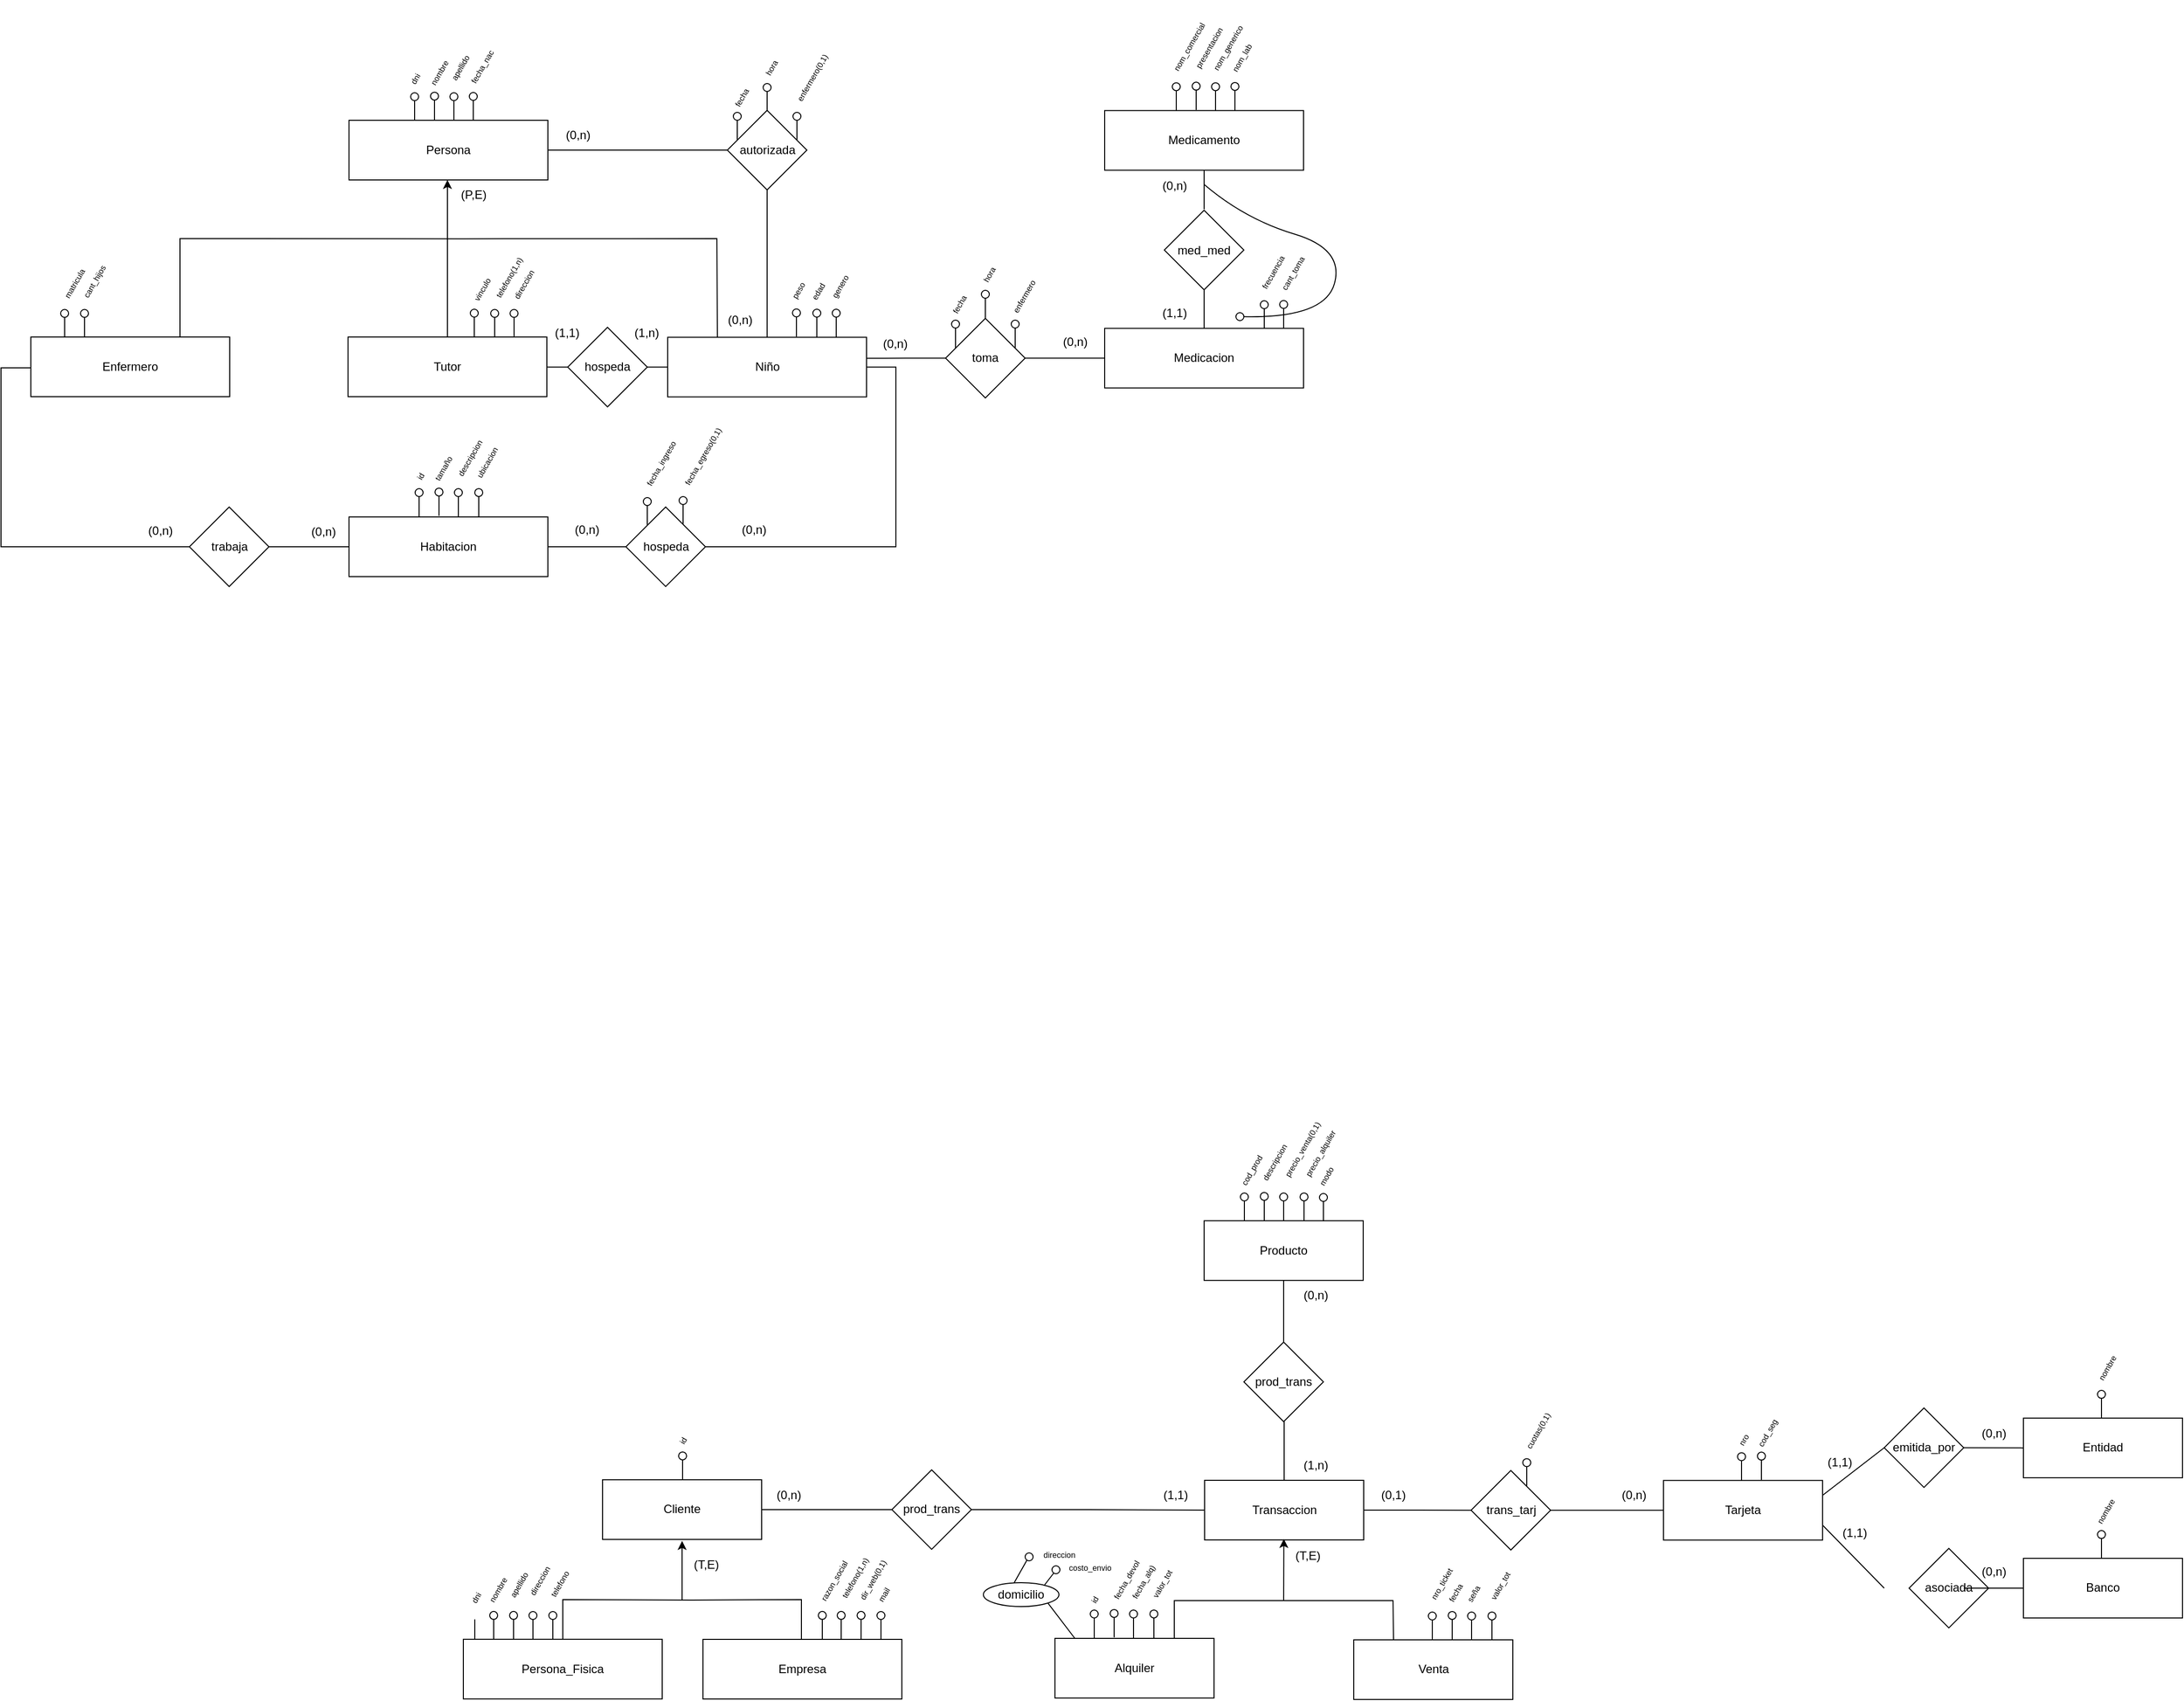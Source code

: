 <mxfile version="26.1.1">
  <diagram name="Page-1" id="RQae2delj8n_NySJQmy2">
    <mxGraphModel dx="3749" dy="3387" grid="1" gridSize="10" guides="1" tooltips="1" connect="1" arrows="1" fold="1" page="1" pageScale="1" pageWidth="850" pageHeight="1100" math="0" shadow="0">
      <root>
        <mxCell id="0" />
        <mxCell id="1" parent="0" />
        <mxCell id="Y12jz9-HYDBSCUgoRnp5-1" style="edgeStyle=orthogonalEdgeStyle;rounded=0;orthogonalLoop=1;jettySize=auto;html=1;entryX=0;entryY=0.5;entryDx=0;entryDy=0;endArrow=none;startFill=0;" edge="1" parent="1" source="Y12jz9-HYDBSCUgoRnp5-2" target="Y12jz9-HYDBSCUgoRnp5-161">
          <mxGeometry relative="1" as="geometry" />
        </mxCell>
        <mxCell id="Y12jz9-HYDBSCUgoRnp5-2" value="Cliente" style="rounded=0;whiteSpace=wrap;html=1;" vertex="1" parent="1">
          <mxGeometry x="-265" y="368.46" width="160" height="60" as="geometry" />
        </mxCell>
        <mxCell id="Y12jz9-HYDBSCUgoRnp5-3" value="" style="group" vertex="1" connectable="0" parent="1">
          <mxGeometry x="-188.5" y="340.462" width="8" height="28" as="geometry" />
        </mxCell>
        <mxCell id="Y12jz9-HYDBSCUgoRnp5-4" value="" style="ellipse;whiteSpace=wrap;html=1;aspect=fixed;fillColor=light-dark(#FFFFFF,#FFFFFF);" vertex="1" parent="Y12jz9-HYDBSCUgoRnp5-3">
          <mxGeometry width="8" height="8" as="geometry" />
        </mxCell>
        <mxCell id="Y12jz9-HYDBSCUgoRnp5-5" style="edgeStyle=orthogonalEdgeStyle;rounded=0;orthogonalLoop=1;jettySize=auto;html=1;endArrow=none;startFill=0;" edge="1" parent="Y12jz9-HYDBSCUgoRnp5-3">
          <mxGeometry relative="1" as="geometry">
            <mxPoint x="4" y="28" as="targetPoint" />
            <mxPoint x="4" y="8" as="sourcePoint" />
          </mxGeometry>
        </mxCell>
        <mxCell id="Y12jz9-HYDBSCUgoRnp5-6" value="&lt;font style=&quot;font-size: 8px;&quot;&gt;id&lt;/font&gt;" style="text;html=1;align=center;verticalAlign=middle;resizable=0;points=[];autosize=1;strokeColor=none;fillColor=none;rotation=-60;" vertex="1" parent="1">
          <mxGeometry x="-200" y="314.002" width="30" height="30" as="geometry" />
        </mxCell>
        <mxCell id="Y12jz9-HYDBSCUgoRnp5-7" value="Persona_Fisica" style="rounded=0;whiteSpace=wrap;html=1;" vertex="1" parent="1">
          <mxGeometry x="-405" y="528.92" width="200" height="60" as="geometry" />
        </mxCell>
        <mxCell id="Y12jz9-HYDBSCUgoRnp5-8" value="" style="endArrow=none;startArrow=none;html=1;rounded=0;exitX=0.5;exitY=0;exitDx=0;exitDy=0;startFill=0;" edge="1" parent="1" source="Y12jz9-HYDBSCUgoRnp5-7">
          <mxGeometry width="50" height="50" relative="1" as="geometry">
            <mxPoint x="-295" y="528" as="sourcePoint" />
            <mxPoint x="-65" y="529" as="targetPoint" />
            <Array as="points">
              <mxPoint x="-305" y="489" />
              <mxPoint x="-175" y="489.46" />
              <mxPoint x="-65" y="489" />
            </Array>
          </mxGeometry>
        </mxCell>
        <mxCell id="Y12jz9-HYDBSCUgoRnp5-9" value="" style="endArrow=classic;html=1;rounded=0;entryX=0.5;entryY=1;entryDx=0;entryDy=0;endFill=1;" edge="1" parent="1">
          <mxGeometry width="50" height="50" relative="1" as="geometry">
            <mxPoint x="-185" y="489.46" as="sourcePoint" />
            <mxPoint x="-185" y="430" as="targetPoint" />
          </mxGeometry>
        </mxCell>
        <mxCell id="Y12jz9-HYDBSCUgoRnp5-10" value="(T,E)" style="text;html=1;align=center;verticalAlign=middle;resizable=0;points=[];autosize=1;strokeColor=none;fillColor=none;" vertex="1" parent="1">
          <mxGeometry x="-191" y="439.46" width="60" height="30" as="geometry" />
        </mxCell>
        <mxCell id="Y12jz9-HYDBSCUgoRnp5-11" value="" style="group" vertex="1" connectable="0" parent="1">
          <mxGeometry x="-397.5" y="500.922" width="8" height="28" as="geometry" />
        </mxCell>
        <mxCell id="Y12jz9-HYDBSCUgoRnp5-12" value="" style="ellipse;whiteSpace=wrap;html=1;aspect=fixed;fillColor=light-dark(#FFFFFF,#FFFFFF);strokeColor=light-dark(#FFFFFF,#FFFFFF);" vertex="1" parent="Y12jz9-HYDBSCUgoRnp5-11">
          <mxGeometry width="8" height="8" as="geometry" />
        </mxCell>
        <mxCell id="Y12jz9-HYDBSCUgoRnp5-13" style="edgeStyle=orthogonalEdgeStyle;rounded=0;orthogonalLoop=1;jettySize=auto;html=1;endArrow=none;startFill=0;" edge="1" parent="Y12jz9-HYDBSCUgoRnp5-11">
          <mxGeometry relative="1" as="geometry">
            <mxPoint x="4" y="28" as="targetPoint" />
            <mxPoint x="4" y="8" as="sourcePoint" />
          </mxGeometry>
        </mxCell>
        <mxCell id="Y12jz9-HYDBSCUgoRnp5-14" value="&lt;font style=&quot;font-size: 8px;&quot;&gt;dni&lt;/font&gt;" style="text;html=1;align=center;verticalAlign=middle;resizable=0;points=[];autosize=1;strokeColor=none;fillColor=none;rotation=-60;" vertex="1" parent="1">
          <mxGeometry x="-413" y="472.002" width="40" height="30" as="geometry" />
        </mxCell>
        <mxCell id="Y12jz9-HYDBSCUgoRnp5-15" value="" style="group" vertex="1" connectable="0" parent="1">
          <mxGeometry x="-378.5" y="500.922" width="8" height="28" as="geometry" />
        </mxCell>
        <mxCell id="Y12jz9-HYDBSCUgoRnp5-16" value="" style="ellipse;whiteSpace=wrap;html=1;aspect=fixed;" vertex="1" parent="Y12jz9-HYDBSCUgoRnp5-15">
          <mxGeometry width="8" height="8" as="geometry" />
        </mxCell>
        <mxCell id="Y12jz9-HYDBSCUgoRnp5-17" style="edgeStyle=orthogonalEdgeStyle;rounded=0;orthogonalLoop=1;jettySize=auto;html=1;endArrow=none;startFill=0;" edge="1" parent="Y12jz9-HYDBSCUgoRnp5-15">
          <mxGeometry relative="1" as="geometry">
            <mxPoint x="4" y="28" as="targetPoint" />
            <mxPoint x="4" y="8" as="sourcePoint" />
          </mxGeometry>
        </mxCell>
        <mxCell id="Y12jz9-HYDBSCUgoRnp5-18" value="&lt;font style=&quot;font-size: 8px;&quot;&gt;nombre&lt;/font&gt;" style="text;html=1;align=center;verticalAlign=middle;resizable=0;points=[];autosize=1;strokeColor=none;fillColor=none;rotation=-60;" vertex="1" parent="1">
          <mxGeometry x="-396" y="464.002" width="50" height="30" as="geometry" />
        </mxCell>
        <mxCell id="Y12jz9-HYDBSCUgoRnp5-19" value="" style="group" vertex="1" connectable="0" parent="1">
          <mxGeometry x="-358.5" y="500.922" width="8" height="28" as="geometry" />
        </mxCell>
        <mxCell id="Y12jz9-HYDBSCUgoRnp5-20" value="" style="ellipse;whiteSpace=wrap;html=1;aspect=fixed;" vertex="1" parent="Y12jz9-HYDBSCUgoRnp5-19">
          <mxGeometry width="8" height="8" as="geometry" />
        </mxCell>
        <mxCell id="Y12jz9-HYDBSCUgoRnp5-21" style="edgeStyle=orthogonalEdgeStyle;rounded=0;orthogonalLoop=1;jettySize=auto;html=1;endArrow=none;startFill=0;" edge="1" parent="Y12jz9-HYDBSCUgoRnp5-19">
          <mxGeometry relative="1" as="geometry">
            <mxPoint x="4" y="28" as="targetPoint" />
            <mxPoint x="4" y="8" as="sourcePoint" />
          </mxGeometry>
        </mxCell>
        <mxCell id="Y12jz9-HYDBSCUgoRnp5-22" value="&lt;font style=&quot;font-size: 8px;&quot;&gt;apellido&lt;/font&gt;" style="text;html=1;align=center;verticalAlign=middle;resizable=0;points=[];autosize=1;strokeColor=none;fillColor=none;rotation=-60;" vertex="1" parent="1">
          <mxGeometry x="-380" y="459.002" width="60" height="30" as="geometry" />
        </mxCell>
        <mxCell id="Y12jz9-HYDBSCUgoRnp5-23" value="" style="group" vertex="1" connectable="0" parent="1">
          <mxGeometry x="-48" y="500.922" width="8" height="28" as="geometry" />
        </mxCell>
        <mxCell id="Y12jz9-HYDBSCUgoRnp5-24" value="" style="ellipse;whiteSpace=wrap;html=1;aspect=fixed;fillColor=light-dark(#FFFFFF,#FFFFFF);" vertex="1" parent="Y12jz9-HYDBSCUgoRnp5-23">
          <mxGeometry width="8" height="8" as="geometry" />
        </mxCell>
        <mxCell id="Y12jz9-HYDBSCUgoRnp5-25" style="edgeStyle=orthogonalEdgeStyle;rounded=0;orthogonalLoop=1;jettySize=auto;html=1;endArrow=none;startFill=0;" edge="1" parent="Y12jz9-HYDBSCUgoRnp5-23">
          <mxGeometry relative="1" as="geometry">
            <mxPoint x="4" y="28" as="targetPoint" />
            <mxPoint x="4" y="8" as="sourcePoint" />
          </mxGeometry>
        </mxCell>
        <mxCell id="Y12jz9-HYDBSCUgoRnp5-26" value="&lt;font style=&quot;font-size: 8px;&quot;&gt;razon_social&lt;/font&gt;" style="text;html=1;align=center;verticalAlign=middle;resizable=0;points=[];autosize=1;strokeColor=none;fillColor=none;rotation=-60;" vertex="1" parent="1">
          <mxGeometry x="-73" y="455.002" width="80" height="30" as="geometry" />
        </mxCell>
        <mxCell id="Y12jz9-HYDBSCUgoRnp5-27" style="edgeStyle=orthogonalEdgeStyle;rounded=0;orthogonalLoop=1;jettySize=auto;html=1;entryX=0;entryY=0.5;entryDx=0;entryDy=0;endArrow=none;startFill=0;" edge="1" parent="1" source="Y12jz9-HYDBSCUgoRnp5-28" target="Y12jz9-HYDBSCUgoRnp5-50">
          <mxGeometry relative="1" as="geometry" />
        </mxCell>
        <mxCell id="Y12jz9-HYDBSCUgoRnp5-28" value="trans_tarj" style="rhombus;whiteSpace=wrap;html=1;" vertex="1" parent="1">
          <mxGeometry x="608.5" y="359.14" width="80" height="80" as="geometry" />
        </mxCell>
        <mxCell id="Y12jz9-HYDBSCUgoRnp5-29" value="" style="group" vertex="1" connectable="0" parent="1">
          <mxGeometry x="-339" y="501.002" width="8" height="28" as="geometry" />
        </mxCell>
        <mxCell id="Y12jz9-HYDBSCUgoRnp5-30" value="" style="ellipse;whiteSpace=wrap;html=1;aspect=fixed;" vertex="1" parent="Y12jz9-HYDBSCUgoRnp5-29">
          <mxGeometry width="8" height="8" as="geometry" />
        </mxCell>
        <mxCell id="Y12jz9-HYDBSCUgoRnp5-31" style="edgeStyle=orthogonalEdgeStyle;rounded=0;orthogonalLoop=1;jettySize=auto;html=1;endArrow=none;startFill=0;" edge="1" parent="Y12jz9-HYDBSCUgoRnp5-29">
          <mxGeometry relative="1" as="geometry">
            <mxPoint x="4" y="28" as="targetPoint" />
            <mxPoint x="4" y="8" as="sourcePoint" />
          </mxGeometry>
        </mxCell>
        <mxCell id="Y12jz9-HYDBSCUgoRnp5-32" value="&lt;font style=&quot;font-size: 8px;&quot;&gt;direccion&lt;/font&gt;" style="text;html=1;align=center;verticalAlign=middle;resizable=0;points=[];autosize=1;strokeColor=none;fillColor=none;rotation=-60;" vertex="1" parent="1">
          <mxGeometry x="-364" y="455.002" width="70" height="30" as="geometry" />
        </mxCell>
        <mxCell id="Y12jz9-HYDBSCUgoRnp5-33" value="" style="group" vertex="1" connectable="0" parent="1">
          <mxGeometry x="-319" y="501.002" width="8" height="28" as="geometry" />
        </mxCell>
        <mxCell id="Y12jz9-HYDBSCUgoRnp5-34" value="" style="ellipse;whiteSpace=wrap;html=1;aspect=fixed;" vertex="1" parent="Y12jz9-HYDBSCUgoRnp5-33">
          <mxGeometry width="8" height="8" as="geometry" />
        </mxCell>
        <mxCell id="Y12jz9-HYDBSCUgoRnp5-35" style="edgeStyle=orthogonalEdgeStyle;rounded=0;orthogonalLoop=1;jettySize=auto;html=1;endArrow=none;startFill=0;" edge="1" parent="Y12jz9-HYDBSCUgoRnp5-33">
          <mxGeometry relative="1" as="geometry">
            <mxPoint x="4" y="28" as="targetPoint" />
            <mxPoint x="4" y="8" as="sourcePoint" />
          </mxGeometry>
        </mxCell>
        <mxCell id="Y12jz9-HYDBSCUgoRnp5-36" value="&lt;font style=&quot;font-size: 8px;&quot;&gt;telefono&lt;/font&gt;" style="text;html=1;align=center;verticalAlign=middle;resizable=0;points=[];autosize=1;strokeColor=none;fillColor=none;rotation=-60;" vertex="1" parent="1">
          <mxGeometry x="-339" y="458.002" width="60" height="30" as="geometry" />
        </mxCell>
        <mxCell id="Y12jz9-HYDBSCUgoRnp5-37" value="Empresa" style="rounded=0;whiteSpace=wrap;html=1;" vertex="1" parent="1">
          <mxGeometry x="-164" y="529" width="200" height="60" as="geometry" />
        </mxCell>
        <mxCell id="Y12jz9-HYDBSCUgoRnp5-38" value="" style="group" vertex="1" connectable="0" parent="1">
          <mxGeometry x="-29" y="500.922" width="8" height="28" as="geometry" />
        </mxCell>
        <mxCell id="Y12jz9-HYDBSCUgoRnp5-39" value="" style="ellipse;whiteSpace=wrap;html=1;aspect=fixed;" vertex="1" parent="Y12jz9-HYDBSCUgoRnp5-38">
          <mxGeometry width="8" height="8" as="geometry" />
        </mxCell>
        <mxCell id="Y12jz9-HYDBSCUgoRnp5-40" style="edgeStyle=orthogonalEdgeStyle;rounded=0;orthogonalLoop=1;jettySize=auto;html=1;endArrow=none;startFill=0;" edge="1" parent="Y12jz9-HYDBSCUgoRnp5-38">
          <mxGeometry relative="1" as="geometry">
            <mxPoint x="4" y="28" as="targetPoint" />
            <mxPoint x="4" y="8" as="sourcePoint" />
          </mxGeometry>
        </mxCell>
        <mxCell id="Y12jz9-HYDBSCUgoRnp5-41" value="&lt;font style=&quot;font-size: 8px;&quot;&gt;telefono(1,n)&lt;/font&gt;" style="text;html=1;align=center;verticalAlign=middle;resizable=0;points=[];autosize=1;strokeColor=none;fillColor=none;rotation=-60;" vertex="1" parent="1">
          <mxGeometry x="-57" y="452.002" width="90" height="30" as="geometry" />
        </mxCell>
        <mxCell id="Y12jz9-HYDBSCUgoRnp5-42" value="" style="group" vertex="1" connectable="0" parent="1">
          <mxGeometry x="-9" y="500.922" width="8" height="28" as="geometry" />
        </mxCell>
        <mxCell id="Y12jz9-HYDBSCUgoRnp5-43" value="" style="ellipse;whiteSpace=wrap;html=1;aspect=fixed;" vertex="1" parent="Y12jz9-HYDBSCUgoRnp5-42">
          <mxGeometry width="8" height="8" as="geometry" />
        </mxCell>
        <mxCell id="Y12jz9-HYDBSCUgoRnp5-44" style="edgeStyle=orthogonalEdgeStyle;rounded=0;orthogonalLoop=1;jettySize=auto;html=1;endArrow=none;startFill=0;" edge="1" parent="Y12jz9-HYDBSCUgoRnp5-42">
          <mxGeometry relative="1" as="geometry">
            <mxPoint x="4" y="28" as="targetPoint" />
            <mxPoint x="4" y="8" as="sourcePoint" />
          </mxGeometry>
        </mxCell>
        <mxCell id="Y12jz9-HYDBSCUgoRnp5-45" value="&lt;font style=&quot;font-size: 8px;&quot;&gt;dir_web(0,1)&lt;/font&gt;" style="text;html=1;align=center;verticalAlign=middle;resizable=0;points=[];autosize=1;strokeColor=none;fillColor=none;rotation=-60;" vertex="1" parent="1">
          <mxGeometry x="-34" y="454.002" width="80" height="30" as="geometry" />
        </mxCell>
        <mxCell id="Y12jz9-HYDBSCUgoRnp5-46" value="" style="group" vertex="1" connectable="0" parent="1">
          <mxGeometry x="11" y="501.002" width="8" height="28" as="geometry" />
        </mxCell>
        <mxCell id="Y12jz9-HYDBSCUgoRnp5-47" value="" style="ellipse;whiteSpace=wrap;html=1;aspect=fixed;" vertex="1" parent="Y12jz9-HYDBSCUgoRnp5-46">
          <mxGeometry width="8" height="8" as="geometry" />
        </mxCell>
        <mxCell id="Y12jz9-HYDBSCUgoRnp5-48" style="edgeStyle=orthogonalEdgeStyle;rounded=0;orthogonalLoop=1;jettySize=auto;html=1;endArrow=none;startFill=0;" edge="1" parent="Y12jz9-HYDBSCUgoRnp5-46">
          <mxGeometry relative="1" as="geometry">
            <mxPoint x="4" y="28" as="targetPoint" />
            <mxPoint x="4" y="8" as="sourcePoint" />
          </mxGeometry>
        </mxCell>
        <mxCell id="Y12jz9-HYDBSCUgoRnp5-49" value="&lt;font style=&quot;font-size: 8px;&quot;&gt;mail&lt;/font&gt;" style="text;html=1;align=center;verticalAlign=middle;resizable=0;points=[];autosize=1;strokeColor=none;fillColor=none;rotation=-60;" vertex="1" parent="1">
          <mxGeometry x="-3" y="469.002" width="40" height="30" as="geometry" />
        </mxCell>
        <mxCell id="Y12jz9-HYDBSCUgoRnp5-50" value="Tarjeta" style="rounded=0;whiteSpace=wrap;html=1;" vertex="1" parent="1">
          <mxGeometry x="802" y="369.14" width="160" height="60" as="geometry" />
        </mxCell>
        <mxCell id="Y12jz9-HYDBSCUgoRnp5-51" value="" style="group" vertex="1" connectable="0" parent="1">
          <mxGeometry x="876.5" y="341.222" width="8" height="28" as="geometry" />
        </mxCell>
        <mxCell id="Y12jz9-HYDBSCUgoRnp5-52" value="" style="ellipse;whiteSpace=wrap;html=1;aspect=fixed;fillColor=light-dark(#FFFFFF,#FFFFFF);" vertex="1" parent="Y12jz9-HYDBSCUgoRnp5-51">
          <mxGeometry width="8" height="8" as="geometry" />
        </mxCell>
        <mxCell id="Y12jz9-HYDBSCUgoRnp5-53" style="edgeStyle=orthogonalEdgeStyle;rounded=0;orthogonalLoop=1;jettySize=auto;html=1;endArrow=none;startFill=0;" edge="1" parent="Y12jz9-HYDBSCUgoRnp5-51">
          <mxGeometry relative="1" as="geometry">
            <mxPoint x="4" y="28" as="targetPoint" />
            <mxPoint x="4" y="8" as="sourcePoint" />
          </mxGeometry>
        </mxCell>
        <mxCell id="Y12jz9-HYDBSCUgoRnp5-54" value="&lt;font style=&quot;font-size: 8px;&quot;&gt;nro&lt;/font&gt;" style="text;html=1;align=center;verticalAlign=middle;resizable=0;points=[];autosize=1;strokeColor=none;fillColor=none;rotation=-60;" vertex="1" parent="1">
          <mxGeometry x="862" y="313.302" width="40" height="30" as="geometry" />
        </mxCell>
        <mxCell id="Y12jz9-HYDBSCUgoRnp5-55" value="" style="group" vertex="1" connectable="0" parent="1">
          <mxGeometry x="896.5" y="340.682" width="8" height="28" as="geometry" />
        </mxCell>
        <mxCell id="Y12jz9-HYDBSCUgoRnp5-56" value="" style="ellipse;whiteSpace=wrap;html=1;aspect=fixed;fillColor=light-dark(#FFFFFF,transparent);" vertex="1" parent="Y12jz9-HYDBSCUgoRnp5-55">
          <mxGeometry width="8" height="8" as="geometry" />
        </mxCell>
        <mxCell id="Y12jz9-HYDBSCUgoRnp5-57" style="edgeStyle=orthogonalEdgeStyle;rounded=0;orthogonalLoop=1;jettySize=auto;html=1;endArrow=none;startFill=0;" edge="1" parent="Y12jz9-HYDBSCUgoRnp5-55">
          <mxGeometry relative="1" as="geometry">
            <mxPoint x="4" y="28" as="targetPoint" />
            <mxPoint x="4" y="8" as="sourcePoint" />
          </mxGeometry>
        </mxCell>
        <mxCell id="Y12jz9-HYDBSCUgoRnp5-58" value="&lt;font style=&quot;font-size: 8px;&quot;&gt;cod_seg&lt;/font&gt;" style="text;html=1;align=center;verticalAlign=middle;resizable=0;points=[];autosize=1;strokeColor=none;fillColor=none;rotation=-60;" vertex="1" parent="1">
          <mxGeometry x="876" y="306.302" width="60" height="30" as="geometry" />
        </mxCell>
        <mxCell id="Y12jz9-HYDBSCUgoRnp5-59" value="Entidad" style="rounded=0;whiteSpace=wrap;html=1;" vertex="1" parent="1">
          <mxGeometry x="1164" y="306.44" width="160" height="60" as="geometry" />
        </mxCell>
        <mxCell id="Y12jz9-HYDBSCUgoRnp5-60" value="" style="group" vertex="1" connectable="0" parent="1">
          <mxGeometry x="1238.5" y="278.522" width="8" height="28" as="geometry" />
        </mxCell>
        <mxCell id="Y12jz9-HYDBSCUgoRnp5-61" value="" style="ellipse;whiteSpace=wrap;html=1;aspect=fixed;fillColor=light-dark(#FFFFFF,#FFFFFF);" vertex="1" parent="Y12jz9-HYDBSCUgoRnp5-60">
          <mxGeometry width="8" height="8" as="geometry" />
        </mxCell>
        <mxCell id="Y12jz9-HYDBSCUgoRnp5-62" style="edgeStyle=orthogonalEdgeStyle;rounded=0;orthogonalLoop=1;jettySize=auto;html=1;endArrow=none;startFill=0;" edge="1" parent="Y12jz9-HYDBSCUgoRnp5-60">
          <mxGeometry relative="1" as="geometry">
            <mxPoint x="4" y="28" as="targetPoint" />
            <mxPoint x="4" y="8" as="sourcePoint" />
          </mxGeometry>
        </mxCell>
        <mxCell id="Y12jz9-HYDBSCUgoRnp5-63" value="Banco" style="rounded=0;whiteSpace=wrap;html=1;" vertex="1" parent="1">
          <mxGeometry x="1164" y="447.48" width="160" height="60" as="geometry" />
        </mxCell>
        <mxCell id="Y12jz9-HYDBSCUgoRnp5-64" value="" style="group" vertex="1" connectable="0" parent="1">
          <mxGeometry x="1238.5" y="419.562" width="8" height="28" as="geometry" />
        </mxCell>
        <mxCell id="Y12jz9-HYDBSCUgoRnp5-65" value="" style="ellipse;whiteSpace=wrap;html=1;aspect=fixed;fillColor=light-dark(#FFFFFF,#FFFFFF);" vertex="1" parent="Y12jz9-HYDBSCUgoRnp5-64">
          <mxGeometry width="8" height="8" as="geometry" />
        </mxCell>
        <mxCell id="Y12jz9-HYDBSCUgoRnp5-66" style="edgeStyle=orthogonalEdgeStyle;rounded=0;orthogonalLoop=1;jettySize=auto;html=1;endArrow=none;startFill=0;" edge="1" parent="Y12jz9-HYDBSCUgoRnp5-64">
          <mxGeometry relative="1" as="geometry">
            <mxPoint x="4" y="28" as="targetPoint" />
            <mxPoint x="4" y="8" as="sourcePoint" />
          </mxGeometry>
        </mxCell>
        <mxCell id="Y12jz9-HYDBSCUgoRnp5-67" value="&lt;font style=&quot;font-size: 8px;&quot;&gt;nombre&lt;/font&gt;" style="text;html=1;align=center;verticalAlign=middle;resizable=0;points=[];autosize=1;strokeColor=none;fillColor=none;rotation=-60;" vertex="1" parent="1">
          <mxGeometry x="1221" y="385.102" width="50" height="30" as="geometry" />
        </mxCell>
        <mxCell id="Y12jz9-HYDBSCUgoRnp5-68" value="emitida_por" style="rhombus;whiteSpace=wrap;html=1;" vertex="1" parent="1">
          <mxGeometry x="1024" y="296.22" width="80" height="80" as="geometry" />
        </mxCell>
        <mxCell id="Y12jz9-HYDBSCUgoRnp5-69" value="asociada" style="rhombus;whiteSpace=wrap;html=1;" vertex="1" parent="1">
          <mxGeometry x="1049" y="437.48" width="80" height="80" as="geometry" />
        </mxCell>
        <mxCell id="Y12jz9-HYDBSCUgoRnp5-70" value="" style="endArrow=none;html=1;rounded=0;exitX=1;exitY=0.25;exitDx=0;exitDy=0;entryX=0;entryY=0.5;entryDx=0;entryDy=0;" edge="1" parent="1" source="Y12jz9-HYDBSCUgoRnp5-50" target="Y12jz9-HYDBSCUgoRnp5-68">
          <mxGeometry width="50" height="50" relative="1" as="geometry">
            <mxPoint x="1054" y="419.22" as="sourcePoint" />
            <mxPoint x="1104" y="369.22" as="targetPoint" />
          </mxGeometry>
        </mxCell>
        <mxCell id="Y12jz9-HYDBSCUgoRnp5-71" value="" style="endArrow=none;html=1;rounded=0;exitX=1;exitY=0.75;exitDx=0;exitDy=0;entryX=0;entryY=0.5;entryDx=0;entryDy=0;" edge="1" parent="1" source="Y12jz9-HYDBSCUgoRnp5-50">
          <mxGeometry width="50" height="50" relative="1" as="geometry">
            <mxPoint x="1054" y="419.22" as="sourcePoint" />
            <mxPoint x="1024" y="477.48" as="targetPoint" />
          </mxGeometry>
        </mxCell>
        <mxCell id="Y12jz9-HYDBSCUgoRnp5-72" value="" style="endArrow=none;html=1;rounded=0;exitX=1;exitY=0.5;exitDx=0;exitDy=0;entryX=0;entryY=0.5;entryDx=0;entryDy=0;" edge="1" parent="1" source="Y12jz9-HYDBSCUgoRnp5-68" target="Y12jz9-HYDBSCUgoRnp5-59">
          <mxGeometry width="50" height="50" relative="1" as="geometry">
            <mxPoint x="1054" y="419.22" as="sourcePoint" />
            <mxPoint x="1104" y="369.22" as="targetPoint" />
          </mxGeometry>
        </mxCell>
        <mxCell id="Y12jz9-HYDBSCUgoRnp5-73" value="" style="endArrow=none;html=1;rounded=0;exitX=1;exitY=0.5;exitDx=0;exitDy=0;entryX=0;entryY=0.5;entryDx=0;entryDy=0;" edge="1" parent="1" target="Y12jz9-HYDBSCUgoRnp5-63">
          <mxGeometry width="50" height="50" relative="1" as="geometry">
            <mxPoint x="1104" y="477.48" as="sourcePoint" />
            <mxPoint x="1124" y="429.22" as="targetPoint" />
          </mxGeometry>
        </mxCell>
        <mxCell id="Y12jz9-HYDBSCUgoRnp5-74" value="(1,1)" style="text;html=1;align=center;verticalAlign=middle;resizable=0;points=[];autosize=1;strokeColor=none;fillColor=none;" vertex="1" parent="1">
          <mxGeometry x="949" y="336.22" width="60" height="30" as="geometry" />
        </mxCell>
        <mxCell id="Y12jz9-HYDBSCUgoRnp5-75" value="(1,1)" style="text;html=1;align=center;verticalAlign=middle;resizable=0;points=[];autosize=1;strokeColor=none;fillColor=none;" vertex="1" parent="1">
          <mxGeometry x="964" y="407.48" width="60" height="30" as="geometry" />
        </mxCell>
        <mxCell id="Y12jz9-HYDBSCUgoRnp5-76" value="(0,n)" style="text;html=1;align=center;verticalAlign=middle;resizable=0;points=[];autosize=1;strokeColor=none;fillColor=none;" vertex="1" parent="1">
          <mxGeometry x="1104" y="306.52" width="60" height="30" as="geometry" />
        </mxCell>
        <mxCell id="Y12jz9-HYDBSCUgoRnp5-77" value="(0,n)" style="text;html=1;align=center;verticalAlign=middle;resizable=0;points=[];autosize=1;strokeColor=none;fillColor=none;" vertex="1" parent="1">
          <mxGeometry x="1104" y="445.68" width="60" height="30" as="geometry" />
        </mxCell>
        <mxCell id="Y12jz9-HYDBSCUgoRnp5-78" value="Producto" style="rounded=0;whiteSpace=wrap;html=1;" vertex="1" parent="1">
          <mxGeometry x="340" y="107.92" width="160" height="60" as="geometry" />
        </mxCell>
        <mxCell id="Y12jz9-HYDBSCUgoRnp5-79" value="" style="group" vertex="1" connectable="0" parent="1">
          <mxGeometry x="376.5" y="80.002" width="8" height="28" as="geometry" />
        </mxCell>
        <mxCell id="Y12jz9-HYDBSCUgoRnp5-80" value="" style="ellipse;whiteSpace=wrap;html=1;aspect=fixed;fillColor=light-dark(#FFFFFF,#FFFFFF);" vertex="1" parent="Y12jz9-HYDBSCUgoRnp5-79">
          <mxGeometry width="8" height="8" as="geometry" />
        </mxCell>
        <mxCell id="Y12jz9-HYDBSCUgoRnp5-81" style="edgeStyle=orthogonalEdgeStyle;rounded=0;orthogonalLoop=1;jettySize=auto;html=1;endArrow=none;startFill=0;" edge="1" parent="Y12jz9-HYDBSCUgoRnp5-79">
          <mxGeometry relative="1" as="geometry">
            <mxPoint x="4" y="28" as="targetPoint" />
            <mxPoint x="4" y="8" as="sourcePoint" />
          </mxGeometry>
        </mxCell>
        <mxCell id="Y12jz9-HYDBSCUgoRnp5-82" value="&lt;font style=&quot;font-size: 8px;&quot;&gt;cod_prod&lt;/font&gt;" style="text;html=1;align=center;verticalAlign=middle;resizable=0;points=[];autosize=1;strokeColor=none;fillColor=none;rotation=-60;" vertex="1" parent="1">
          <mxGeometry x="357" y="42.002" width="60" height="30" as="geometry" />
        </mxCell>
        <mxCell id="Y12jz9-HYDBSCUgoRnp5-83" value="" style="group" vertex="1" connectable="0" parent="1">
          <mxGeometry x="396.5" y="79.462" width="8" height="28" as="geometry" />
        </mxCell>
        <mxCell id="Y12jz9-HYDBSCUgoRnp5-84" value="" style="ellipse;whiteSpace=wrap;html=1;aspect=fixed;fillColor=light-dark(#FFFFFF,transparent);" vertex="1" parent="Y12jz9-HYDBSCUgoRnp5-83">
          <mxGeometry width="8" height="8" as="geometry" />
        </mxCell>
        <mxCell id="Y12jz9-HYDBSCUgoRnp5-85" style="edgeStyle=orthogonalEdgeStyle;rounded=0;orthogonalLoop=1;jettySize=auto;html=1;endArrow=none;startFill=0;" edge="1" parent="Y12jz9-HYDBSCUgoRnp5-83">
          <mxGeometry relative="1" as="geometry">
            <mxPoint x="4" y="28" as="targetPoint" />
            <mxPoint x="4" y="8" as="sourcePoint" />
          </mxGeometry>
        </mxCell>
        <mxCell id="Y12jz9-HYDBSCUgoRnp5-86" value="&lt;font style=&quot;font-size: 8px;&quot;&gt;descripcion&lt;/font&gt;" style="text;html=1;align=center;verticalAlign=middle;resizable=0;points=[];autosize=1;strokeColor=none;fillColor=none;rotation=-60;" vertex="1" parent="1">
          <mxGeometry x="370" y="34.002" width="80" height="30" as="geometry" />
        </mxCell>
        <mxCell id="Y12jz9-HYDBSCUgoRnp5-87" value="" style="group" vertex="1" connectable="0" parent="1">
          <mxGeometry x="416" y="80.002" width="8" height="28" as="geometry" />
        </mxCell>
        <mxCell id="Y12jz9-HYDBSCUgoRnp5-88" value="" style="ellipse;whiteSpace=wrap;html=1;aspect=fixed;fillColor=light-dark(#FFFFFF,transparent);" vertex="1" parent="Y12jz9-HYDBSCUgoRnp5-87">
          <mxGeometry width="8" height="8" as="geometry" />
        </mxCell>
        <mxCell id="Y12jz9-HYDBSCUgoRnp5-89" style="edgeStyle=orthogonalEdgeStyle;rounded=0;orthogonalLoop=1;jettySize=auto;html=1;endArrow=none;startFill=0;" edge="1" parent="Y12jz9-HYDBSCUgoRnp5-87">
          <mxGeometry relative="1" as="geometry">
            <mxPoint x="4" y="28" as="targetPoint" />
            <mxPoint x="4" y="8" as="sourcePoint" />
          </mxGeometry>
        </mxCell>
        <mxCell id="Y12jz9-HYDBSCUgoRnp5-90" value="&lt;font style=&quot;font-size: 8px;&quot;&gt;precio_venta(0,1)&lt;/font&gt;" style="text;html=1;align=center;verticalAlign=middle;resizable=0;points=[];autosize=1;strokeColor=none;fillColor=none;rotation=-60;" vertex="1" parent="1">
          <mxGeometry x="383" y="21.002" width="110" height="30" as="geometry" />
        </mxCell>
        <mxCell id="Y12jz9-HYDBSCUgoRnp5-91" value="" style="group" vertex="1" connectable="0" parent="1">
          <mxGeometry x="436.5" y="79.962" width="8" height="28" as="geometry" />
        </mxCell>
        <mxCell id="Y12jz9-HYDBSCUgoRnp5-92" value="" style="ellipse;whiteSpace=wrap;html=1;aspect=fixed;fillColor=light-dark(#FFFFFF,transparent);" vertex="1" parent="Y12jz9-HYDBSCUgoRnp5-91">
          <mxGeometry width="8" height="8" as="geometry" />
        </mxCell>
        <mxCell id="Y12jz9-HYDBSCUgoRnp5-93" style="edgeStyle=orthogonalEdgeStyle;rounded=0;orthogonalLoop=1;jettySize=auto;html=1;endArrow=none;startFill=0;" edge="1" parent="Y12jz9-HYDBSCUgoRnp5-91">
          <mxGeometry relative="1" as="geometry">
            <mxPoint x="4" y="28" as="targetPoint" />
            <mxPoint x="4" y="8" as="sourcePoint" />
          </mxGeometry>
        </mxCell>
        <mxCell id="Y12jz9-HYDBSCUgoRnp5-94" value="&lt;font style=&quot;font-size: 8px;&quot;&gt;precio_alquiler&lt;/font&gt;" style="text;html=1;align=center;verticalAlign=middle;resizable=0;points=[];autosize=1;strokeColor=none;fillColor=none;rotation=-60;" vertex="1" parent="1">
          <mxGeometry x="406" y="25.002" width="100" height="30" as="geometry" />
        </mxCell>
        <mxCell id="Y12jz9-HYDBSCUgoRnp5-95" value="" style="group" vertex="1" connectable="0" parent="1">
          <mxGeometry x="456" y="80.502" width="8" height="28" as="geometry" />
        </mxCell>
        <mxCell id="Y12jz9-HYDBSCUgoRnp5-96" value="" style="ellipse;whiteSpace=wrap;html=1;aspect=fixed;fillColor=light-dark(#FFFFFF,transparent);" vertex="1" parent="Y12jz9-HYDBSCUgoRnp5-95">
          <mxGeometry width="8" height="8" as="geometry" />
        </mxCell>
        <mxCell id="Y12jz9-HYDBSCUgoRnp5-97" style="edgeStyle=orthogonalEdgeStyle;rounded=0;orthogonalLoop=1;jettySize=auto;html=1;endArrow=none;startFill=0;" edge="1" parent="Y12jz9-HYDBSCUgoRnp5-95">
          <mxGeometry relative="1" as="geometry">
            <mxPoint x="4" y="28" as="targetPoint" />
            <mxPoint x="4" y="8" as="sourcePoint" />
          </mxGeometry>
        </mxCell>
        <mxCell id="Y12jz9-HYDBSCUgoRnp5-98" value="&lt;font style=&quot;font-size: 8px;&quot;&gt;modo&lt;/font&gt;" style="text;html=1;align=center;verticalAlign=middle;resizable=0;points=[];autosize=1;strokeColor=none;fillColor=none;rotation=-60;" vertex="1" parent="1">
          <mxGeometry x="442" y="48.002" width="40" height="30" as="geometry" />
        </mxCell>
        <mxCell id="Y12jz9-HYDBSCUgoRnp5-99" style="edgeStyle=orthogonalEdgeStyle;rounded=0;orthogonalLoop=1;jettySize=auto;html=1;entryX=0;entryY=0.5;entryDx=0;entryDy=0;endArrow=none;startFill=0;" edge="1" parent="1" source="Y12jz9-HYDBSCUgoRnp5-100" target="Y12jz9-HYDBSCUgoRnp5-28">
          <mxGeometry relative="1" as="geometry" />
        </mxCell>
        <mxCell id="Y12jz9-HYDBSCUgoRnp5-100" value="Transaccion" style="rounded=0;whiteSpace=wrap;html=1;" vertex="1" parent="1">
          <mxGeometry x="340.5" y="369.0" width="160" height="60" as="geometry" />
        </mxCell>
        <mxCell id="Y12jz9-HYDBSCUgoRnp5-101" value="Alquiler" style="rounded=0;whiteSpace=wrap;html=1;" vertex="1" parent="1">
          <mxGeometry x="190" y="528.0" width="160" height="60" as="geometry" />
        </mxCell>
        <mxCell id="Y12jz9-HYDBSCUgoRnp5-102" value="Venta" style="rounded=0;whiteSpace=wrap;html=1;" vertex="1" parent="1">
          <mxGeometry x="490.5" y="529.46" width="160" height="60" as="geometry" />
        </mxCell>
        <mxCell id="Y12jz9-HYDBSCUgoRnp5-103" value="&lt;font style=&quot;font-size: 8px;&quot;&gt;nombre&lt;/font&gt;" style="text;html=1;align=center;verticalAlign=middle;resizable=0;points=[];autosize=1;strokeColor=none;fillColor=none;rotation=-60;" vertex="1" parent="1">
          <mxGeometry x="1222" y="240.522" width="50" height="30" as="geometry" />
        </mxCell>
        <mxCell id="Y12jz9-HYDBSCUgoRnp5-104" value="" style="endArrow=none;startArrow=none;html=1;rounded=0;exitX=0.75;exitY=0;exitDx=0;exitDy=0;startFill=0;entryX=0.25;entryY=0;entryDx=0;entryDy=0;" edge="1" parent="1" source="Y12jz9-HYDBSCUgoRnp5-101" target="Y12jz9-HYDBSCUgoRnp5-102">
          <mxGeometry width="50" height="50" relative="1" as="geometry">
            <mxPoint x="308" y="528.0" as="sourcePoint" />
            <mxPoint x="576.5" y="529.46" as="targetPoint" />
            <Array as="points">
              <mxPoint x="310" y="490" />
              <mxPoint x="530" y="490" />
            </Array>
          </mxGeometry>
        </mxCell>
        <mxCell id="Y12jz9-HYDBSCUgoRnp5-105" value="(T,E)" style="text;html=1;align=center;verticalAlign=middle;resizable=0;points=[];autosize=1;strokeColor=none;fillColor=none;" vertex="1" parent="1">
          <mxGeometry x="413.5" y="430.0" width="60" height="30" as="geometry" />
        </mxCell>
        <mxCell id="Y12jz9-HYDBSCUgoRnp5-106" value="" style="endArrow=classic;html=1;rounded=0;entryX=0.5;entryY=1;entryDx=0;entryDy=0;endFill=1;" edge="1" parent="1">
          <mxGeometry width="50" height="50" relative="1" as="geometry">
            <mxPoint x="420" y="490" as="sourcePoint" />
            <mxPoint x="420.2" y="428" as="targetPoint" />
          </mxGeometry>
        </mxCell>
        <mxCell id="Y12jz9-HYDBSCUgoRnp5-107" style="edgeStyle=orthogonalEdgeStyle;rounded=0;orthogonalLoop=1;jettySize=auto;html=1;entryX=0.5;entryY=1;entryDx=0;entryDy=0;endArrow=none;startFill=0;" edge="1" parent="1" source="Y12jz9-HYDBSCUgoRnp5-109" target="Y12jz9-HYDBSCUgoRnp5-78">
          <mxGeometry relative="1" as="geometry" />
        </mxCell>
        <mxCell id="Y12jz9-HYDBSCUgoRnp5-108" style="edgeStyle=orthogonalEdgeStyle;rounded=0;orthogonalLoop=1;jettySize=auto;html=1;entryX=0.5;entryY=0;entryDx=0;entryDy=0;endArrow=none;startFill=0;" edge="1" parent="1" source="Y12jz9-HYDBSCUgoRnp5-109" target="Y12jz9-HYDBSCUgoRnp5-100">
          <mxGeometry relative="1" as="geometry">
            <Array as="points">
              <mxPoint x="420" y="330" />
            </Array>
          </mxGeometry>
        </mxCell>
        <mxCell id="Y12jz9-HYDBSCUgoRnp5-109" value="prod_trans" style="rhombus;whiteSpace=wrap;html=1;" vertex="1" parent="1">
          <mxGeometry x="380" y="230.0" width="80" height="80" as="geometry" />
        </mxCell>
        <mxCell id="Y12jz9-HYDBSCUgoRnp5-110" value="" style="group" vertex="1" connectable="0" parent="1">
          <mxGeometry x="225.5" y="499.502" width="8" height="28" as="geometry" />
        </mxCell>
        <mxCell id="Y12jz9-HYDBSCUgoRnp5-111" value="" style="ellipse;whiteSpace=wrap;html=1;aspect=fixed;fillColor=light-dark(#FFFFFF,#FFFFFF);" vertex="1" parent="Y12jz9-HYDBSCUgoRnp5-110">
          <mxGeometry width="8" height="8" as="geometry" />
        </mxCell>
        <mxCell id="Y12jz9-HYDBSCUgoRnp5-112" style="edgeStyle=orthogonalEdgeStyle;rounded=0;orthogonalLoop=1;jettySize=auto;html=1;endArrow=none;startFill=0;" edge="1" parent="Y12jz9-HYDBSCUgoRnp5-110">
          <mxGeometry relative="1" as="geometry">
            <mxPoint x="4" y="28" as="targetPoint" />
            <mxPoint x="4" y="8" as="sourcePoint" />
          </mxGeometry>
        </mxCell>
        <mxCell id="Y12jz9-HYDBSCUgoRnp5-113" value="&lt;font style=&quot;font-size: 8px;&quot;&gt;id&lt;/font&gt;" style="text;html=1;align=center;verticalAlign=middle;resizable=0;points=[];autosize=1;strokeColor=none;fillColor=none;rotation=-60;" vertex="1" parent="1">
          <mxGeometry x="214" y="474.002" width="30" height="30" as="geometry" />
        </mxCell>
        <mxCell id="Y12jz9-HYDBSCUgoRnp5-114" value="" style="group" vertex="1" connectable="0" parent="1">
          <mxGeometry x="245.5" y="498.962" width="8" height="28" as="geometry" />
        </mxCell>
        <mxCell id="Y12jz9-HYDBSCUgoRnp5-115" value="" style="ellipse;whiteSpace=wrap;html=1;aspect=fixed;fillColor=light-dark(#FFFFFF,transparent);" vertex="1" parent="Y12jz9-HYDBSCUgoRnp5-114">
          <mxGeometry width="8" height="8" as="geometry" />
        </mxCell>
        <mxCell id="Y12jz9-HYDBSCUgoRnp5-116" style="edgeStyle=orthogonalEdgeStyle;rounded=0;orthogonalLoop=1;jettySize=auto;html=1;endArrow=none;startFill=0;" edge="1" parent="Y12jz9-HYDBSCUgoRnp5-114">
          <mxGeometry relative="1" as="geometry">
            <mxPoint x="4" y="28" as="targetPoint" />
            <mxPoint x="4" y="8" as="sourcePoint" />
          </mxGeometry>
        </mxCell>
        <mxCell id="Y12jz9-HYDBSCUgoRnp5-117" value="&lt;font style=&quot;font-size: 8px;&quot;&gt;fecha_devol&lt;/font&gt;" style="text;html=1;align=center;verticalAlign=middle;resizable=0;points=[];autosize=1;strokeColor=none;fillColor=none;rotation=-60;" vertex="1" parent="1">
          <mxGeometry x="221" y="454.002" width="80" height="30" as="geometry" />
        </mxCell>
        <mxCell id="Y12jz9-HYDBSCUgoRnp5-118" value="" style="group" vertex="1" connectable="0" parent="1">
          <mxGeometry x="265" y="499.502" width="8" height="28" as="geometry" />
        </mxCell>
        <mxCell id="Y12jz9-HYDBSCUgoRnp5-119" value="" style="ellipse;whiteSpace=wrap;html=1;aspect=fixed;fillColor=light-dark(#FFFFFF,transparent);" vertex="1" parent="Y12jz9-HYDBSCUgoRnp5-118">
          <mxGeometry width="8" height="8" as="geometry" />
        </mxCell>
        <mxCell id="Y12jz9-HYDBSCUgoRnp5-120" style="edgeStyle=orthogonalEdgeStyle;rounded=0;orthogonalLoop=1;jettySize=auto;html=1;endArrow=none;startFill=0;" edge="1" parent="Y12jz9-HYDBSCUgoRnp5-118">
          <mxGeometry relative="1" as="geometry">
            <mxPoint x="4" y="28" as="targetPoint" />
            <mxPoint x="4" y="8" as="sourcePoint" />
          </mxGeometry>
        </mxCell>
        <mxCell id="Y12jz9-HYDBSCUgoRnp5-121" value="&lt;font style=&quot;font-size: 8px;&quot;&gt;fecha_alq)&lt;/font&gt;" style="text;html=1;align=center;verticalAlign=middle;resizable=0;points=[];autosize=1;strokeColor=none;fillColor=none;rotation=-60;" vertex="1" parent="1">
          <mxGeometry x="243" y="456.002" width="70" height="30" as="geometry" />
        </mxCell>
        <mxCell id="Y12jz9-HYDBSCUgoRnp5-122" value="" style="group" vertex="1" connectable="0" parent="1">
          <mxGeometry x="285.5" y="499.462" width="8" height="28" as="geometry" />
        </mxCell>
        <mxCell id="Y12jz9-HYDBSCUgoRnp5-123" value="" style="ellipse;whiteSpace=wrap;html=1;aspect=fixed;fillColor=light-dark(#FFFFFF,transparent);" vertex="1" parent="Y12jz9-HYDBSCUgoRnp5-122">
          <mxGeometry width="8" height="8" as="geometry" />
        </mxCell>
        <mxCell id="Y12jz9-HYDBSCUgoRnp5-124" style="edgeStyle=orthogonalEdgeStyle;rounded=0;orthogonalLoop=1;jettySize=auto;html=1;endArrow=none;startFill=0;" edge="1" parent="Y12jz9-HYDBSCUgoRnp5-122">
          <mxGeometry relative="1" as="geometry">
            <mxPoint x="4" y="28" as="targetPoint" />
            <mxPoint x="4" y="8" as="sourcePoint" />
          </mxGeometry>
        </mxCell>
        <mxCell id="Y12jz9-HYDBSCUgoRnp5-125" value="&lt;font style=&quot;font-size: 8px;&quot;&gt;valor_tot&lt;/font&gt;" style="text;html=1;align=center;verticalAlign=middle;resizable=0;points=[];autosize=1;strokeColor=none;fillColor=none;rotation=-60;" vertex="1" parent="1">
          <mxGeometry x="262" y="458.002" width="70" height="30" as="geometry" />
        </mxCell>
        <mxCell id="Y12jz9-HYDBSCUgoRnp5-126" value="domicilio" style="ellipse;whiteSpace=wrap;html=1;" vertex="1" parent="1">
          <mxGeometry x="118" y="472.0" width="76" height="24" as="geometry" />
        </mxCell>
        <mxCell id="Y12jz9-HYDBSCUgoRnp5-127" value="" style="endArrow=none;html=1;rounded=0;exitX=0.75;exitY=0;exitDx=0;exitDy=0;" edge="1" parent="1">
          <mxGeometry width="50" height="50" relative="1" as="geometry">
            <mxPoint x="149" y="472.0" as="sourcePoint" />
            <mxPoint x="162" y="449.0" as="targetPoint" />
          </mxGeometry>
        </mxCell>
        <mxCell id="Y12jz9-HYDBSCUgoRnp5-128" value="" style="endArrow=none;html=1;rounded=0;exitX=0.75;exitY=0;exitDx=0;exitDy=0;" edge="1" parent="1">
          <mxGeometry width="50" height="50" relative="1" as="geometry">
            <mxPoint x="179" y="475.0" as="sourcePoint" />
            <mxPoint x="189" y="462.0" as="targetPoint" />
          </mxGeometry>
        </mxCell>
        <mxCell id="Y12jz9-HYDBSCUgoRnp5-129" value="" style="group" vertex="1" connectable="0" parent="1">
          <mxGeometry x="160" y="442.002" width="8" height="28" as="geometry" />
        </mxCell>
        <mxCell id="Y12jz9-HYDBSCUgoRnp5-130" value="" style="ellipse;whiteSpace=wrap;html=1;aspect=fixed;" vertex="1" parent="Y12jz9-HYDBSCUgoRnp5-129">
          <mxGeometry width="8" height="8" as="geometry" />
        </mxCell>
        <mxCell id="Y12jz9-HYDBSCUgoRnp5-131" value="" style="group" vertex="1" connectable="0" parent="1">
          <mxGeometry x="187" y="455.002" width="8" height="28" as="geometry" />
        </mxCell>
        <mxCell id="Y12jz9-HYDBSCUgoRnp5-132" value="" style="ellipse;whiteSpace=wrap;html=1;aspect=fixed;" vertex="1" parent="Y12jz9-HYDBSCUgoRnp5-131">
          <mxGeometry width="8" height="8" as="geometry" />
        </mxCell>
        <mxCell id="Y12jz9-HYDBSCUgoRnp5-133" value="&lt;font style=&quot;font-size: 8px;&quot;&gt;direccion&lt;/font&gt;" style="text;html=1;align=center;verticalAlign=middle;resizable=0;points=[];autosize=1;strokeColor=none;fillColor=none;rotation=0;" vertex="1" parent="1">
          <mxGeometry x="159" y="428.002" width="70" height="30" as="geometry" />
        </mxCell>
        <mxCell id="Y12jz9-HYDBSCUgoRnp5-134" value="&lt;font style=&quot;font-size: 8px;&quot;&gt;costo_envio&lt;/font&gt;" style="text;html=1;align=center;verticalAlign=middle;resizable=0;points=[];autosize=1;strokeColor=none;fillColor=none;rotation=0;" vertex="1" parent="1">
          <mxGeometry x="185" y="441.002" width="80" height="30" as="geometry" />
        </mxCell>
        <mxCell id="Y12jz9-HYDBSCUgoRnp5-135" value="" style="endArrow=none;html=1;rounded=0;exitX=1;exitY=1;exitDx=0;exitDy=0;" edge="1" parent="1" source="Y12jz9-HYDBSCUgoRnp5-126">
          <mxGeometry width="50" height="50" relative="1" as="geometry">
            <mxPoint x="340" y="500" as="sourcePoint" />
            <mxPoint x="210" y="528" as="targetPoint" />
          </mxGeometry>
        </mxCell>
        <mxCell id="Y12jz9-HYDBSCUgoRnp5-136" value="" style="group" vertex="1" connectable="0" parent="1">
          <mxGeometry x="565.5" y="501.502" width="8" height="28" as="geometry" />
        </mxCell>
        <mxCell id="Y12jz9-HYDBSCUgoRnp5-137" value="" style="ellipse;whiteSpace=wrap;html=1;aspect=fixed;fillColor=light-dark(#FFFFFF,#FFFFFF);" vertex="1" parent="Y12jz9-HYDBSCUgoRnp5-136">
          <mxGeometry width="8" height="8" as="geometry" />
        </mxCell>
        <mxCell id="Y12jz9-HYDBSCUgoRnp5-138" style="edgeStyle=orthogonalEdgeStyle;rounded=0;orthogonalLoop=1;jettySize=auto;html=1;endArrow=none;startFill=0;" edge="1" parent="Y12jz9-HYDBSCUgoRnp5-136">
          <mxGeometry relative="1" as="geometry">
            <mxPoint x="4" y="28" as="targetPoint" />
            <mxPoint x="4" y="8" as="sourcePoint" />
          </mxGeometry>
        </mxCell>
        <mxCell id="Y12jz9-HYDBSCUgoRnp5-139" value="&lt;font style=&quot;font-size: 8px;&quot;&gt;nro_ticket&lt;/font&gt;" style="text;html=1;align=center;verticalAlign=middle;resizable=0;points=[];autosize=1;strokeColor=none;fillColor=none;rotation=-60;" vertex="1" parent="1">
          <mxGeometry x="543" y="458.002" width="70" height="30" as="geometry" />
        </mxCell>
        <mxCell id="Y12jz9-HYDBSCUgoRnp5-140" value="" style="group" vertex="1" connectable="0" parent="1">
          <mxGeometry x="585.5" y="500.962" width="8" height="28" as="geometry" />
        </mxCell>
        <mxCell id="Y12jz9-HYDBSCUgoRnp5-141" value="" style="ellipse;whiteSpace=wrap;html=1;aspect=fixed;fillColor=light-dark(#FFFFFF,transparent);" vertex="1" parent="Y12jz9-HYDBSCUgoRnp5-140">
          <mxGeometry width="8" height="8" as="geometry" />
        </mxCell>
        <mxCell id="Y12jz9-HYDBSCUgoRnp5-142" style="edgeStyle=orthogonalEdgeStyle;rounded=0;orthogonalLoop=1;jettySize=auto;html=1;endArrow=none;startFill=0;" edge="1" parent="Y12jz9-HYDBSCUgoRnp5-140">
          <mxGeometry relative="1" as="geometry">
            <mxPoint x="4" y="28" as="targetPoint" />
            <mxPoint x="4" y="8" as="sourcePoint" />
          </mxGeometry>
        </mxCell>
        <mxCell id="Y12jz9-HYDBSCUgoRnp5-143" value="&lt;font style=&quot;font-size: 8px;&quot;&gt;fecha&lt;/font&gt;" style="text;html=1;align=center;verticalAlign=middle;resizable=0;points=[];autosize=1;strokeColor=none;fillColor=none;rotation=-60;" vertex="1" parent="1">
          <mxGeometry x="567" y="467.002" width="50" height="30" as="geometry" />
        </mxCell>
        <mxCell id="Y12jz9-HYDBSCUgoRnp5-144" value="" style="group" vertex="1" connectable="0" parent="1">
          <mxGeometry x="605" y="501.502" width="8" height="28" as="geometry" />
        </mxCell>
        <mxCell id="Y12jz9-HYDBSCUgoRnp5-145" value="" style="ellipse;whiteSpace=wrap;html=1;aspect=fixed;fillColor=light-dark(#FFFFFF,transparent);" vertex="1" parent="Y12jz9-HYDBSCUgoRnp5-144">
          <mxGeometry width="8" height="8" as="geometry" />
        </mxCell>
        <mxCell id="Y12jz9-HYDBSCUgoRnp5-146" style="edgeStyle=orthogonalEdgeStyle;rounded=0;orthogonalLoop=1;jettySize=auto;html=1;endArrow=none;startFill=0;" edge="1" parent="Y12jz9-HYDBSCUgoRnp5-144">
          <mxGeometry relative="1" as="geometry">
            <mxPoint x="4" y="28" as="targetPoint" />
            <mxPoint x="4" y="8" as="sourcePoint" />
          </mxGeometry>
        </mxCell>
        <mxCell id="Y12jz9-HYDBSCUgoRnp5-147" value="&lt;font style=&quot;font-size: 8px;&quot;&gt;seña&lt;/font&gt;" style="text;html=1;align=center;verticalAlign=middle;resizable=0;points=[];autosize=1;strokeColor=none;fillColor=none;rotation=-60;" vertex="1" parent="1">
          <mxGeometry x="590" y="468.002" width="40" height="30" as="geometry" />
        </mxCell>
        <mxCell id="Y12jz9-HYDBSCUgoRnp5-148" value="" style="group" vertex="1" connectable="0" parent="1">
          <mxGeometry x="625.5" y="501.462" width="8" height="28" as="geometry" />
        </mxCell>
        <mxCell id="Y12jz9-HYDBSCUgoRnp5-149" value="" style="ellipse;whiteSpace=wrap;html=1;aspect=fixed;fillColor=light-dark(#FFFFFF,transparent);" vertex="1" parent="Y12jz9-HYDBSCUgoRnp5-148">
          <mxGeometry width="8" height="8" as="geometry" />
        </mxCell>
        <mxCell id="Y12jz9-HYDBSCUgoRnp5-150" style="edgeStyle=orthogonalEdgeStyle;rounded=0;orthogonalLoop=1;jettySize=auto;html=1;endArrow=none;startFill=0;" edge="1" parent="Y12jz9-HYDBSCUgoRnp5-148">
          <mxGeometry relative="1" as="geometry">
            <mxPoint x="4" y="28" as="targetPoint" />
            <mxPoint x="4" y="8" as="sourcePoint" />
          </mxGeometry>
        </mxCell>
        <mxCell id="Y12jz9-HYDBSCUgoRnp5-151" value="&lt;font style=&quot;font-size: 8px;&quot;&gt;valor_tot&lt;/font&gt;" style="text;html=1;align=center;verticalAlign=middle;resizable=0;points=[];autosize=1;strokeColor=none;fillColor=none;rotation=-60;" vertex="1" parent="1">
          <mxGeometry x="602" y="460.002" width="70" height="30" as="geometry" />
        </mxCell>
        <mxCell id="Y12jz9-HYDBSCUgoRnp5-152" value="(0,n)" style="text;html=1;align=center;verticalAlign=middle;resizable=0;points=[];autosize=1;strokeColor=none;fillColor=none;" vertex="1" parent="1">
          <mxGeometry x="422" y="167.92" width="60" height="30" as="geometry" />
        </mxCell>
        <mxCell id="Y12jz9-HYDBSCUgoRnp5-153" value="(1,n)" style="text;html=1;align=center;verticalAlign=middle;resizable=0;points=[];autosize=1;strokeColor=none;fillColor=none;" vertex="1" parent="1">
          <mxGeometry x="422" y="339.0" width="60" height="30" as="geometry" />
        </mxCell>
        <mxCell id="Y12jz9-HYDBSCUgoRnp5-154" value="(0,1)" style="text;html=1;align=center;verticalAlign=middle;resizable=0;points=[];autosize=1;strokeColor=none;fillColor=none;" vertex="1" parent="1">
          <mxGeometry x="500" y="368.68" width="60" height="30" as="geometry" />
        </mxCell>
        <mxCell id="Y12jz9-HYDBSCUgoRnp5-155" value="(0,n)" style="text;html=1;align=center;verticalAlign=middle;resizable=0;points=[];autosize=1;strokeColor=none;fillColor=none;" vertex="1" parent="1">
          <mxGeometry x="742" y="368.68" width="60" height="30" as="geometry" />
        </mxCell>
        <mxCell id="Y12jz9-HYDBSCUgoRnp5-156" value="" style="group" vertex="1" connectable="0" parent="1">
          <mxGeometry x="660.5" y="347.222" width="8" height="28" as="geometry" />
        </mxCell>
        <mxCell id="Y12jz9-HYDBSCUgoRnp5-157" value="" style="ellipse;whiteSpace=wrap;html=1;aspect=fixed;fillColor=light-dark(#FFFFFF,transparent);" vertex="1" parent="Y12jz9-HYDBSCUgoRnp5-156">
          <mxGeometry width="8" height="8" as="geometry" />
        </mxCell>
        <mxCell id="Y12jz9-HYDBSCUgoRnp5-158" style="edgeStyle=orthogonalEdgeStyle;rounded=0;orthogonalLoop=1;jettySize=auto;html=1;endArrow=none;startFill=0;" edge="1" parent="Y12jz9-HYDBSCUgoRnp5-156">
          <mxGeometry relative="1" as="geometry">
            <mxPoint x="4" y="28" as="targetPoint" />
            <mxPoint x="4" y="8" as="sourcePoint" />
          </mxGeometry>
        </mxCell>
        <mxCell id="Y12jz9-HYDBSCUgoRnp5-159" value="&lt;font style=&quot;font-size: 8px;&quot;&gt;cuotas(0,1)&lt;/font&gt;" style="text;html=1;align=center;verticalAlign=middle;resizable=0;points=[];autosize=1;strokeColor=none;fillColor=none;rotation=-60;" vertex="1" parent="1">
          <mxGeometry x="635" y="304.002" width="80" height="30" as="geometry" />
        </mxCell>
        <mxCell id="Y12jz9-HYDBSCUgoRnp5-160" style="edgeStyle=orthogonalEdgeStyle;rounded=0;orthogonalLoop=1;jettySize=auto;html=1;endArrow=none;startFill=0;" edge="1" parent="1" source="Y12jz9-HYDBSCUgoRnp5-161" target="Y12jz9-HYDBSCUgoRnp5-100">
          <mxGeometry relative="1" as="geometry" />
        </mxCell>
        <mxCell id="Y12jz9-HYDBSCUgoRnp5-161" value="prod_trans" style="rhombus;whiteSpace=wrap;html=1;" vertex="1" parent="1">
          <mxGeometry x="26" y="358.46" width="80" height="80" as="geometry" />
        </mxCell>
        <mxCell id="Y12jz9-HYDBSCUgoRnp5-162" value="(0,n)" style="text;html=1;align=center;verticalAlign=middle;resizable=0;points=[];autosize=1;strokeColor=none;fillColor=none;" vertex="1" parent="1">
          <mxGeometry x="-108" y="368.5" width="60" height="30" as="geometry" />
        </mxCell>
        <mxCell id="Y12jz9-HYDBSCUgoRnp5-163" value="(1,1)" style="text;html=1;align=center;verticalAlign=middle;resizable=0;points=[];autosize=1;strokeColor=none;fillColor=none;" vertex="1" parent="1">
          <mxGeometry x="280.5" y="369.22" width="60" height="30" as="geometry" />
        </mxCell>
        <mxCell id="Y12jz9-HYDBSCUgoRnp5-164" value="Niño" style="rounded=0;whiteSpace=wrap;html=1;" vertex="1" parent="1">
          <mxGeometry x="-199.5" y="-780.75" width="200" height="60" as="geometry" />
        </mxCell>
        <mxCell id="Y12jz9-HYDBSCUgoRnp5-165" value="Habitacion" style="rounded=0;whiteSpace=wrap;html=1;" vertex="1" parent="1">
          <mxGeometry x="-520" y="-600" width="200" height="60" as="geometry" />
        </mxCell>
        <mxCell id="Y12jz9-HYDBSCUgoRnp5-166" value="Enfermero" style="rounded=0;whiteSpace=wrap;html=1;" vertex="1" parent="1">
          <mxGeometry x="-840.0" y="-781" width="200" height="60" as="geometry" />
        </mxCell>
        <mxCell id="Y12jz9-HYDBSCUgoRnp5-277" style="edgeStyle=orthogonalEdgeStyle;rounded=0;orthogonalLoop=1;jettySize=auto;html=1;exitX=0.5;exitY=1;exitDx=0;exitDy=0;endArrow=none;startFill=0;" edge="1" parent="1" source="Y12jz9-HYDBSCUgoRnp5-167">
          <mxGeometry relative="1" as="geometry">
            <mxPoint x="340" y="-909.5" as="targetPoint" />
          </mxGeometry>
        </mxCell>
        <mxCell id="Y12jz9-HYDBSCUgoRnp5-167" value="Medicamento" style="rounded=0;whiteSpace=wrap;html=1;" vertex="1" parent="1">
          <mxGeometry x="240" y="-1008.79" width="200" height="60" as="geometry" />
        </mxCell>
        <mxCell id="Y12jz9-HYDBSCUgoRnp5-170" value="" style="group" vertex="1" connectable="0" parent="1">
          <mxGeometry x="-453.5" y="-628.498" width="8" height="28" as="geometry" />
        </mxCell>
        <mxCell id="Y12jz9-HYDBSCUgoRnp5-171" value="" style="ellipse;whiteSpace=wrap;html=1;aspect=fixed;fillColor=light-dark(#FFFFFF,#FFFFFF);" vertex="1" parent="Y12jz9-HYDBSCUgoRnp5-170">
          <mxGeometry width="8" height="8" as="geometry" />
        </mxCell>
        <mxCell id="Y12jz9-HYDBSCUgoRnp5-172" style="edgeStyle=orthogonalEdgeStyle;rounded=0;orthogonalLoop=1;jettySize=auto;html=1;endArrow=none;startFill=0;" edge="1" parent="Y12jz9-HYDBSCUgoRnp5-170">
          <mxGeometry relative="1" as="geometry">
            <mxPoint x="4" y="28" as="targetPoint" />
            <mxPoint x="4" y="8" as="sourcePoint" />
          </mxGeometry>
        </mxCell>
        <mxCell id="Y12jz9-HYDBSCUgoRnp5-173" value="&lt;font style=&quot;font-size: 8px;&quot;&gt;id&lt;/font&gt;" style="text;html=1;align=center;verticalAlign=middle;resizable=0;points=[];autosize=1;strokeColor=none;fillColor=none;rotation=-60;" vertex="1" parent="1">
          <mxGeometry x="-464" y="-655.998" width="30" height="30" as="geometry" />
        </mxCell>
        <mxCell id="Y12jz9-HYDBSCUgoRnp5-174" value="" style="group" vertex="1" connectable="0" parent="1">
          <mxGeometry x="-433.5" y="-629.038" width="8" height="28" as="geometry" />
        </mxCell>
        <mxCell id="Y12jz9-HYDBSCUgoRnp5-175" value="" style="ellipse;whiteSpace=wrap;html=1;aspect=fixed;fillColor=light-dark(#FFFFFF,transparent);" vertex="1" parent="Y12jz9-HYDBSCUgoRnp5-174">
          <mxGeometry width="8" height="8" as="geometry" />
        </mxCell>
        <mxCell id="Y12jz9-HYDBSCUgoRnp5-176" style="edgeStyle=orthogonalEdgeStyle;rounded=0;orthogonalLoop=1;jettySize=auto;html=1;endArrow=none;startFill=0;" edge="1" parent="Y12jz9-HYDBSCUgoRnp5-174">
          <mxGeometry relative="1" as="geometry">
            <mxPoint x="4" y="28" as="targetPoint" />
            <mxPoint x="4" y="8" as="sourcePoint" />
          </mxGeometry>
        </mxCell>
        <mxCell id="Y12jz9-HYDBSCUgoRnp5-177" value="&lt;font style=&quot;font-size: 8px;&quot;&gt;tamaño&lt;/font&gt;" style="text;html=1;align=center;verticalAlign=middle;resizable=0;points=[];autosize=1;strokeColor=none;fillColor=none;rotation=-60;" vertex="1" parent="1">
          <mxGeometry x="-451" y="-663.998" width="50" height="30" as="geometry" />
        </mxCell>
        <mxCell id="Y12jz9-HYDBSCUgoRnp5-178" value="" style="group" vertex="1" connectable="0" parent="1">
          <mxGeometry x="-414" y="-628.498" width="8" height="28" as="geometry" />
        </mxCell>
        <mxCell id="Y12jz9-HYDBSCUgoRnp5-179" value="" style="ellipse;whiteSpace=wrap;html=1;aspect=fixed;fillColor=light-dark(#FFFFFF,transparent);" vertex="1" parent="Y12jz9-HYDBSCUgoRnp5-178">
          <mxGeometry width="8" height="8" as="geometry" />
        </mxCell>
        <mxCell id="Y12jz9-HYDBSCUgoRnp5-180" style="edgeStyle=orthogonalEdgeStyle;rounded=0;orthogonalLoop=1;jettySize=auto;html=1;endArrow=none;startFill=0;" edge="1" parent="Y12jz9-HYDBSCUgoRnp5-178">
          <mxGeometry relative="1" as="geometry">
            <mxPoint x="4" y="28" as="targetPoint" />
            <mxPoint x="4" y="8" as="sourcePoint" />
          </mxGeometry>
        </mxCell>
        <mxCell id="Y12jz9-HYDBSCUgoRnp5-181" value="&lt;font style=&quot;font-size: 8px;&quot;&gt;descripcion&lt;/font&gt;" style="text;html=1;align=center;verticalAlign=middle;resizable=0;points=[];autosize=1;strokeColor=none;fillColor=none;rotation=-60;" vertex="1" parent="1">
          <mxGeometry x="-439.5" y="-673.998" width="80" height="30" as="geometry" />
        </mxCell>
        <mxCell id="Y12jz9-HYDBSCUgoRnp5-182" value="" style="group" vertex="1" connectable="0" parent="1">
          <mxGeometry x="-393.5" y="-628.538" width="8" height="28" as="geometry" />
        </mxCell>
        <mxCell id="Y12jz9-HYDBSCUgoRnp5-183" value="" style="ellipse;whiteSpace=wrap;html=1;aspect=fixed;fillColor=light-dark(#FFFFFF,transparent);" vertex="1" parent="Y12jz9-HYDBSCUgoRnp5-182">
          <mxGeometry width="8" height="8" as="geometry" />
        </mxCell>
        <mxCell id="Y12jz9-HYDBSCUgoRnp5-184" style="edgeStyle=orthogonalEdgeStyle;rounded=0;orthogonalLoop=1;jettySize=auto;html=1;endArrow=none;startFill=0;" edge="1" parent="Y12jz9-HYDBSCUgoRnp5-182">
          <mxGeometry relative="1" as="geometry">
            <mxPoint x="4" y="28" as="targetPoint" />
            <mxPoint x="4" y="8" as="sourcePoint" />
          </mxGeometry>
        </mxCell>
        <mxCell id="Y12jz9-HYDBSCUgoRnp5-185" value="&lt;font style=&quot;font-size: 8px;&quot;&gt;ubicacion&lt;/font&gt;" style="text;html=1;align=center;verticalAlign=middle;resizable=0;points=[];autosize=1;strokeColor=none;fillColor=none;rotation=-60;" vertex="1" parent="1">
          <mxGeometry x="-417" y="-669.998" width="70" height="30" as="geometry" />
        </mxCell>
        <mxCell id="Y12jz9-HYDBSCUgoRnp5-191" style="edgeStyle=orthogonalEdgeStyle;rounded=0;orthogonalLoop=1;jettySize=auto;html=1;entryX=1;entryY=0.5;entryDx=0;entryDy=0;endArrow=none;startFill=0;" edge="1" parent="1" source="Y12jz9-HYDBSCUgoRnp5-190" target="Y12jz9-HYDBSCUgoRnp5-165">
          <mxGeometry relative="1" as="geometry">
            <mxPoint x="-321" y="-561.04" as="targetPoint" />
          </mxGeometry>
        </mxCell>
        <mxCell id="Y12jz9-HYDBSCUgoRnp5-192" style="edgeStyle=orthogonalEdgeStyle;rounded=0;orthogonalLoop=1;jettySize=auto;html=1;entryX=1;entryY=0.5;entryDx=0;entryDy=0;endArrow=none;startFill=0;exitX=1;exitY=0.5;exitDx=0;exitDy=0;" edge="1" parent="1" source="Y12jz9-HYDBSCUgoRnp5-190" target="Y12jz9-HYDBSCUgoRnp5-164">
          <mxGeometry relative="1" as="geometry">
            <mxPoint x="-49" y="-561.08" as="targetPoint" />
            <Array as="points">
              <mxPoint x="30" y="-570" />
              <mxPoint x="30" y="-751" />
            </Array>
          </mxGeometry>
        </mxCell>
        <mxCell id="Y12jz9-HYDBSCUgoRnp5-190" value="hospeda" style="rhombus;whiteSpace=wrap;html=1;" vertex="1" parent="1">
          <mxGeometry x="-241.5" y="-610.04" width="80" height="80" as="geometry" />
        </mxCell>
        <mxCell id="Y12jz9-HYDBSCUgoRnp5-193" value="(0,n)" style="text;html=1;align=center;verticalAlign=middle;resizable=0;points=[];autosize=1;strokeColor=none;fillColor=none;" vertex="1" parent="1">
          <mxGeometry x="-311" y="-602.04" width="60" height="30" as="geometry" />
        </mxCell>
        <mxCell id="Y12jz9-HYDBSCUgoRnp5-194" value="(0,n)" style="text;html=1;align=center;verticalAlign=middle;resizable=0;points=[];autosize=1;strokeColor=none;fillColor=none;" vertex="1" parent="1">
          <mxGeometry x="-143.5" y="-602.04" width="60" height="30" as="geometry" />
        </mxCell>
        <mxCell id="Y12jz9-HYDBSCUgoRnp5-195" style="edgeStyle=orthogonalEdgeStyle;rounded=0;orthogonalLoop=1;jettySize=auto;html=1;endArrow=none;startFill=0;entryX=0;entryY=0.5;entryDx=0;entryDy=0;exitX=0;exitY=0.5;exitDx=0;exitDy=0;" edge="1" parent="1" source="Y12jz9-HYDBSCUgoRnp5-197" target="Y12jz9-HYDBSCUgoRnp5-166">
          <mxGeometry relative="1" as="geometry">
            <mxPoint x="-728" y="-569.96" as="targetPoint" />
            <Array as="points">
              <mxPoint x="-870" y="-570" />
              <mxPoint x="-870" y="-750" />
              <mxPoint x="-840" y="-750" />
            </Array>
          </mxGeometry>
        </mxCell>
        <mxCell id="Y12jz9-HYDBSCUgoRnp5-196" style="edgeStyle=orthogonalEdgeStyle;rounded=0;orthogonalLoop=1;jettySize=auto;html=1;endArrow=none;startFill=0;" edge="1" parent="1" source="Y12jz9-HYDBSCUgoRnp5-197">
          <mxGeometry relative="1" as="geometry">
            <mxPoint x="-520" y="-569.96" as="targetPoint" />
          </mxGeometry>
        </mxCell>
        <mxCell id="Y12jz9-HYDBSCUgoRnp5-197" value="trabaja" style="rhombus;whiteSpace=wrap;html=1;" vertex="1" parent="1">
          <mxGeometry x="-680.5" y="-610.0" width="80" height="80" as="geometry" />
        </mxCell>
        <mxCell id="Y12jz9-HYDBSCUgoRnp5-198" value="(0,n)" style="text;html=1;align=center;verticalAlign=middle;resizable=0;points=[];autosize=1;strokeColor=none;fillColor=none;" vertex="1" parent="1">
          <mxGeometry x="-740.5" y="-601.04" width="60" height="30" as="geometry" />
        </mxCell>
        <mxCell id="Y12jz9-HYDBSCUgoRnp5-199" value="(0,n)" style="text;html=1;align=center;verticalAlign=middle;resizable=0;points=[];autosize=1;strokeColor=none;fillColor=none;" vertex="1" parent="1">
          <mxGeometry x="-576" y="-600" width="60" height="30" as="geometry" />
        </mxCell>
        <mxCell id="Y12jz9-HYDBSCUgoRnp5-200" value="" style="group" vertex="1" connectable="0" parent="1">
          <mxGeometry x="-810.0" y="-808.748" width="8" height="28" as="geometry" />
        </mxCell>
        <mxCell id="Y12jz9-HYDBSCUgoRnp5-201" value="" style="ellipse;whiteSpace=wrap;html=1;aspect=fixed;fillColor=light-dark(#FFFFFF,#FFFFFF);" vertex="1" parent="Y12jz9-HYDBSCUgoRnp5-200">
          <mxGeometry width="8" height="8" as="geometry" />
        </mxCell>
        <mxCell id="Y12jz9-HYDBSCUgoRnp5-202" style="edgeStyle=orthogonalEdgeStyle;rounded=0;orthogonalLoop=1;jettySize=auto;html=1;endArrow=none;startFill=0;" edge="1" parent="Y12jz9-HYDBSCUgoRnp5-200">
          <mxGeometry relative="1" as="geometry">
            <mxPoint x="4" y="28" as="targetPoint" />
            <mxPoint x="4" y="8" as="sourcePoint" />
          </mxGeometry>
        </mxCell>
        <mxCell id="Y12jz9-HYDBSCUgoRnp5-203" value="&lt;font style=&quot;font-size: 8px;&quot;&gt;matricula&lt;/font&gt;" style="text;html=1;align=center;verticalAlign=middle;resizable=0;points=[];autosize=1;strokeColor=none;fillColor=none;rotation=-60;" vertex="1" parent="1">
          <mxGeometry x="-832.0" y="-849.998" width="70" height="30" as="geometry" />
        </mxCell>
        <mxCell id="Y12jz9-HYDBSCUgoRnp5-216" value="" style="group" vertex="1" connectable="0" parent="1">
          <mxGeometry x="-399" y="-1026.998" width="8" height="28" as="geometry" />
        </mxCell>
        <mxCell id="Y12jz9-HYDBSCUgoRnp5-217" value="" style="ellipse;whiteSpace=wrap;html=1;aspect=fixed;fillColor=light-dark(#FFFFFF,transparent);" vertex="1" parent="Y12jz9-HYDBSCUgoRnp5-216">
          <mxGeometry width="8" height="8" as="geometry" />
        </mxCell>
        <mxCell id="Y12jz9-HYDBSCUgoRnp5-218" style="edgeStyle=orthogonalEdgeStyle;rounded=0;orthogonalLoop=1;jettySize=auto;html=1;endArrow=none;startFill=0;" edge="1" parent="Y12jz9-HYDBSCUgoRnp5-216">
          <mxGeometry relative="1" as="geometry">
            <mxPoint x="4" y="28" as="targetPoint" />
            <mxPoint x="4" y="8" as="sourcePoint" />
          </mxGeometry>
        </mxCell>
        <mxCell id="Y12jz9-HYDBSCUgoRnp5-219" value="&lt;font style=&quot;font-size: 8px;&quot;&gt;fecha_nac&lt;/font&gt;" style="text;html=1;align=center;verticalAlign=middle;resizable=0;points=[];autosize=1;strokeColor=none;fillColor=none;rotation=-60;" vertex="1" parent="1">
          <mxGeometry x="-422" y="-1067.998" width="70" height="30" as="geometry" />
        </mxCell>
        <mxCell id="Y12jz9-HYDBSCUgoRnp5-220" value="" style="group" vertex="1" connectable="0" parent="1">
          <mxGeometry x="-790" y="-808.748" width="8" height="28" as="geometry" />
        </mxCell>
        <mxCell id="Y12jz9-HYDBSCUgoRnp5-221" value="" style="ellipse;whiteSpace=wrap;html=1;aspect=fixed;fillColor=light-dark(#FFFFFF,transparent);" vertex="1" parent="Y12jz9-HYDBSCUgoRnp5-220">
          <mxGeometry width="8" height="8" as="geometry" />
        </mxCell>
        <mxCell id="Y12jz9-HYDBSCUgoRnp5-222" style="edgeStyle=orthogonalEdgeStyle;rounded=0;orthogonalLoop=1;jettySize=auto;html=1;endArrow=none;startFill=0;" edge="1" parent="Y12jz9-HYDBSCUgoRnp5-220">
          <mxGeometry relative="1" as="geometry">
            <mxPoint x="4" y="28" as="targetPoint" />
            <mxPoint x="4" y="8" as="sourcePoint" />
          </mxGeometry>
        </mxCell>
        <mxCell id="Y12jz9-HYDBSCUgoRnp5-223" value="&lt;font style=&quot;font-size: 8px;&quot;&gt;cant_hijos&lt;/font&gt;" style="text;html=1;align=center;verticalAlign=middle;resizable=0;points=[];autosize=1;strokeColor=none;fillColor=none;rotation=-60;" vertex="1" parent="1">
          <mxGeometry x="-812" y="-851.998" width="70" height="30" as="geometry" />
        </mxCell>
        <mxCell id="Y12jz9-HYDBSCUgoRnp5-224" value="" style="group" vertex="1" connectable="0" parent="1">
          <mxGeometry x="-458" y="-1026.748" width="8" height="28" as="geometry" />
        </mxCell>
        <mxCell id="Y12jz9-HYDBSCUgoRnp5-225" value="" style="ellipse;whiteSpace=wrap;html=1;aspect=fixed;fillColor=light-dark(#FFFFFF,#FFFFFF);" vertex="1" parent="Y12jz9-HYDBSCUgoRnp5-224">
          <mxGeometry width="8" height="8" as="geometry" />
        </mxCell>
        <mxCell id="Y12jz9-HYDBSCUgoRnp5-226" style="edgeStyle=orthogonalEdgeStyle;rounded=0;orthogonalLoop=1;jettySize=auto;html=1;endArrow=none;startFill=0;" edge="1" parent="Y12jz9-HYDBSCUgoRnp5-224">
          <mxGeometry relative="1" as="geometry">
            <mxPoint x="4" y="28" as="targetPoint" />
            <mxPoint x="4" y="8" as="sourcePoint" />
          </mxGeometry>
        </mxCell>
        <mxCell id="Y12jz9-HYDBSCUgoRnp5-227" value="&lt;font style=&quot;font-size: 8px;&quot;&gt;dni&lt;/font&gt;" style="text;html=1;align=center;verticalAlign=middle;resizable=0;points=[];autosize=1;strokeColor=none;fillColor=none;rotation=-60;" vertex="1" parent="1">
          <mxGeometry x="-474" y="-1055.708" width="40" height="30" as="geometry" />
        </mxCell>
        <mxCell id="Y12jz9-HYDBSCUgoRnp5-228" value="" style="group" vertex="1" connectable="0" parent="1">
          <mxGeometry x="-438" y="-1027.288" width="8" height="28" as="geometry" />
        </mxCell>
        <mxCell id="Y12jz9-HYDBSCUgoRnp5-229" value="" style="ellipse;whiteSpace=wrap;html=1;aspect=fixed;fillColor=light-dark(#FFFFFF,transparent);" vertex="1" parent="Y12jz9-HYDBSCUgoRnp5-228">
          <mxGeometry width="8" height="8" as="geometry" />
        </mxCell>
        <mxCell id="Y12jz9-HYDBSCUgoRnp5-230" style="edgeStyle=orthogonalEdgeStyle;rounded=0;orthogonalLoop=1;jettySize=auto;html=1;endArrow=none;startFill=0;" edge="1" parent="Y12jz9-HYDBSCUgoRnp5-228">
          <mxGeometry relative="1" as="geometry">
            <mxPoint x="4" y="28" as="targetPoint" />
            <mxPoint x="4" y="8" as="sourcePoint" />
          </mxGeometry>
        </mxCell>
        <mxCell id="Y12jz9-HYDBSCUgoRnp5-231" value="&lt;font style=&quot;font-size: 8px;&quot;&gt;nombre&lt;/font&gt;" style="text;html=1;align=center;verticalAlign=middle;resizable=0;points=[];autosize=1;strokeColor=none;fillColor=none;rotation=-60;" vertex="1" parent="1">
          <mxGeometry x="-455" y="-1061.998" width="50" height="30" as="geometry" />
        </mxCell>
        <mxCell id="Y12jz9-HYDBSCUgoRnp5-232" value="" style="group" vertex="1" connectable="0" parent="1">
          <mxGeometry x="-418.5" y="-1026.748" width="8" height="28" as="geometry" />
        </mxCell>
        <mxCell id="Y12jz9-HYDBSCUgoRnp5-233" value="" style="ellipse;whiteSpace=wrap;html=1;aspect=fixed;fillColor=light-dark(#FFFFFF,transparent);" vertex="1" parent="Y12jz9-HYDBSCUgoRnp5-232">
          <mxGeometry width="8" height="8" as="geometry" />
        </mxCell>
        <mxCell id="Y12jz9-HYDBSCUgoRnp5-234" style="edgeStyle=orthogonalEdgeStyle;rounded=0;orthogonalLoop=1;jettySize=auto;html=1;endArrow=none;startFill=0;" edge="1" parent="Y12jz9-HYDBSCUgoRnp5-232">
          <mxGeometry relative="1" as="geometry">
            <mxPoint x="4" y="28" as="targetPoint" />
            <mxPoint x="4" y="8" as="sourcePoint" />
          </mxGeometry>
        </mxCell>
        <mxCell id="Y12jz9-HYDBSCUgoRnp5-239" value="&lt;font style=&quot;font-size: 8px;&quot;&gt;apellido&lt;/font&gt;" style="text;html=1;align=center;verticalAlign=middle;resizable=0;points=[];autosize=1;strokeColor=none;fillColor=none;rotation=-60;" vertex="1" parent="1">
          <mxGeometry x="-439" y="-1066.998" width="60" height="30" as="geometry" />
        </mxCell>
        <mxCell id="Y12jz9-HYDBSCUgoRnp5-240" value="" style="group" vertex="1" connectable="0" parent="1">
          <mxGeometry x="-74" y="-809.248" width="8" height="28" as="geometry" />
        </mxCell>
        <mxCell id="Y12jz9-HYDBSCUgoRnp5-241" value="" style="ellipse;whiteSpace=wrap;html=1;aspect=fixed;fillColor=light-dark(#FFFFFF,transparent);" vertex="1" parent="Y12jz9-HYDBSCUgoRnp5-240">
          <mxGeometry width="8" height="8" as="geometry" />
        </mxCell>
        <mxCell id="Y12jz9-HYDBSCUgoRnp5-242" style="edgeStyle=orthogonalEdgeStyle;rounded=0;orthogonalLoop=1;jettySize=auto;html=1;endArrow=none;startFill=0;" edge="1" parent="Y12jz9-HYDBSCUgoRnp5-240">
          <mxGeometry relative="1" as="geometry">
            <mxPoint x="4" y="28" as="targetPoint" />
            <mxPoint x="4" y="8" as="sourcePoint" />
          </mxGeometry>
        </mxCell>
        <mxCell id="Y12jz9-HYDBSCUgoRnp5-243" value="&lt;font style=&quot;font-size: 8px;&quot;&gt;edad&lt;/font&gt;" style="text;html=1;align=center;verticalAlign=middle;resizable=0;points=[];autosize=1;strokeColor=none;fillColor=none;rotation=-60;" vertex="1" parent="1">
          <mxGeometry x="-69" y="-841.998" width="40" height="30" as="geometry" />
        </mxCell>
        <mxCell id="Y12jz9-HYDBSCUgoRnp5-244" value="" style="group" vertex="1" connectable="0" parent="1">
          <mxGeometry x="-53.5" y="-808.998" width="8" height="28" as="geometry" />
        </mxCell>
        <mxCell id="Y12jz9-HYDBSCUgoRnp5-245" value="" style="ellipse;whiteSpace=wrap;html=1;aspect=fixed;fillColor=light-dark(#FFFFFF,transparent);" vertex="1" parent="Y12jz9-HYDBSCUgoRnp5-244">
          <mxGeometry width="8" height="8" as="geometry" />
        </mxCell>
        <mxCell id="Y12jz9-HYDBSCUgoRnp5-246" style="edgeStyle=orthogonalEdgeStyle;rounded=0;orthogonalLoop=1;jettySize=auto;html=1;endArrow=none;startFill=0;" edge="1" parent="Y12jz9-HYDBSCUgoRnp5-244">
          <mxGeometry relative="1" as="geometry">
            <mxPoint x="4" y="28" as="targetPoint" />
            <mxPoint x="4" y="8" as="sourcePoint" />
          </mxGeometry>
        </mxCell>
        <mxCell id="Y12jz9-HYDBSCUgoRnp5-247" value="&lt;font style=&quot;font-size: 8px;&quot;&gt;peso&lt;/font&gt;" style="text;html=1;align=center;verticalAlign=middle;resizable=0;points=[];autosize=1;strokeColor=none;fillColor=none;rotation=-60;" vertex="1" parent="1">
          <mxGeometry x="-89" y="-842.998" width="40" height="30" as="geometry" />
        </mxCell>
        <mxCell id="Y12jz9-HYDBSCUgoRnp5-323" style="edgeStyle=orthogonalEdgeStyle;rounded=0;orthogonalLoop=1;jettySize=auto;html=1;entryX=0.5;entryY=0;entryDx=0;entryDy=0;endArrow=none;startFill=0;" edge="1" parent="1" source="Y12jz9-HYDBSCUgoRnp5-248" target="Y12jz9-HYDBSCUgoRnp5-164">
          <mxGeometry relative="1" as="geometry" />
        </mxCell>
        <mxCell id="Y12jz9-HYDBSCUgoRnp5-248" value="Persona" style="rounded=0;whiteSpace=wrap;html=1;" vertex="1" parent="1">
          <mxGeometry x="-520" y="-999" width="200" height="60" as="geometry" />
        </mxCell>
        <mxCell id="Y12jz9-HYDBSCUgoRnp5-249" value="" style="endArrow=none;startArrow=none;html=1;rounded=0;exitX=0.75;exitY=0;exitDx=0;exitDy=0;startFill=0;entryX=0.25;entryY=0;entryDx=0;entryDy=0;" edge="1" parent="1" source="Y12jz9-HYDBSCUgoRnp5-166" target="Y12jz9-HYDBSCUgoRnp5-164">
          <mxGeometry width="50" height="50" relative="1" as="geometry">
            <mxPoint x="-741.12" y="-819.5" as="sourcePoint" />
            <mxPoint x="-100.62" y="-819.25" as="targetPoint" />
            <Array as="points">
              <mxPoint x="-690" y="-880" />
              <mxPoint x="-405.37" y="-879.79" />
              <mxPoint x="-150" y="-880" />
            </Array>
          </mxGeometry>
        </mxCell>
        <mxCell id="Y12jz9-HYDBSCUgoRnp5-250" value="" style="endArrow=classic;html=1;rounded=0;entryX=0.5;entryY=1;entryDx=0;entryDy=0;endFill=1;" edge="1" parent="1">
          <mxGeometry width="50" height="50" relative="1" as="geometry">
            <mxPoint x="-421" y="-880" as="sourcePoint" />
            <mxPoint x="-421" y="-939" as="targetPoint" />
          </mxGeometry>
        </mxCell>
        <mxCell id="Y12jz9-HYDBSCUgoRnp5-252" value="(P,E)" style="text;html=1;align=center;verticalAlign=middle;resizable=0;points=[];autosize=1;strokeColor=none;fillColor=none;" vertex="1" parent="1">
          <mxGeometry x="-425.5" y="-939.0" width="60" height="30" as="geometry" />
        </mxCell>
        <mxCell id="Y12jz9-HYDBSCUgoRnp5-253" value="" style="group" vertex="1" connectable="0" parent="1">
          <mxGeometry x="-34" y="-808.998" width="8" height="28" as="geometry" />
        </mxCell>
        <mxCell id="Y12jz9-HYDBSCUgoRnp5-254" value="" style="ellipse;whiteSpace=wrap;html=1;aspect=fixed;fillColor=light-dark(#FFFFFF,transparent);" vertex="1" parent="Y12jz9-HYDBSCUgoRnp5-253">
          <mxGeometry width="8" height="8" as="geometry" />
        </mxCell>
        <mxCell id="Y12jz9-HYDBSCUgoRnp5-255" style="edgeStyle=orthogonalEdgeStyle;rounded=0;orthogonalLoop=1;jettySize=auto;html=1;endArrow=none;startFill=0;" edge="1" parent="Y12jz9-HYDBSCUgoRnp5-253">
          <mxGeometry relative="1" as="geometry">
            <mxPoint x="4" y="28" as="targetPoint" />
            <mxPoint x="4" y="8" as="sourcePoint" />
          </mxGeometry>
        </mxCell>
        <mxCell id="Y12jz9-HYDBSCUgoRnp5-256" value="&lt;font style=&quot;font-size: 8px;&quot;&gt;genero&lt;/font&gt;" style="text;html=1;align=center;verticalAlign=middle;resizable=0;points=[];autosize=1;strokeColor=none;fillColor=none;rotation=-60;" vertex="1" parent="1">
          <mxGeometry x="-52" y="-846.998" width="50" height="30" as="geometry" />
        </mxCell>
        <mxCell id="Y12jz9-HYDBSCUgoRnp5-259" value="" style="group" vertex="1" connectable="0" parent="1">
          <mxGeometry x="367" y="-1037.038" width="8" height="28" as="geometry" />
        </mxCell>
        <mxCell id="Y12jz9-HYDBSCUgoRnp5-260" value="" style="ellipse;whiteSpace=wrap;html=1;aspect=fixed;fillColor=light-dark(#FFFFFF,transparent);" vertex="1" parent="Y12jz9-HYDBSCUgoRnp5-259">
          <mxGeometry width="8" height="8" as="geometry" />
        </mxCell>
        <mxCell id="Y12jz9-HYDBSCUgoRnp5-261" style="edgeStyle=orthogonalEdgeStyle;rounded=0;orthogonalLoop=1;jettySize=auto;html=1;endArrow=none;startFill=0;" edge="1" parent="Y12jz9-HYDBSCUgoRnp5-259">
          <mxGeometry relative="1" as="geometry">
            <mxPoint x="4" y="28" as="targetPoint" />
            <mxPoint x="4" y="8" as="sourcePoint" />
          </mxGeometry>
        </mxCell>
        <mxCell id="Y12jz9-HYDBSCUgoRnp5-262" value="&lt;font style=&quot;font-size: 8px;&quot;&gt;nom_lab&lt;/font&gt;" style="text;html=1;align=center;verticalAlign=middle;resizable=0;points=[];autosize=1;strokeColor=none;fillColor=none;rotation=-60;" vertex="1" parent="1">
          <mxGeometry x="347" y="-1077.038" width="60" height="30" as="geometry" />
        </mxCell>
        <mxCell id="Y12jz9-HYDBSCUgoRnp5-263" value="" style="group" vertex="1" connectable="0" parent="1">
          <mxGeometry x="308" y="-1036.788" width="8" height="28" as="geometry" />
        </mxCell>
        <mxCell id="Y12jz9-HYDBSCUgoRnp5-264" value="" style="ellipse;whiteSpace=wrap;html=1;aspect=fixed;fillColor=light-dark(#FFFFFF,#FFFFFF);" vertex="1" parent="Y12jz9-HYDBSCUgoRnp5-263">
          <mxGeometry width="8" height="8" as="geometry" />
        </mxCell>
        <mxCell id="Y12jz9-HYDBSCUgoRnp5-265" style="edgeStyle=orthogonalEdgeStyle;rounded=0;orthogonalLoop=1;jettySize=auto;html=1;endArrow=none;startFill=0;" edge="1" parent="Y12jz9-HYDBSCUgoRnp5-263">
          <mxGeometry relative="1" as="geometry">
            <mxPoint x="4" y="28" as="targetPoint" />
            <mxPoint x="4" y="8" as="sourcePoint" />
          </mxGeometry>
        </mxCell>
        <mxCell id="Y12jz9-HYDBSCUgoRnp5-266" value="&lt;font style=&quot;font-size: 8px;&quot;&gt;nom_comercial&lt;/font&gt;" style="text;html=1;align=center;verticalAlign=middle;resizable=0;points=[];autosize=1;strokeColor=none;fillColor=none;rotation=-60;" vertex="1" parent="1">
          <mxGeometry x="279" y="-1088.038" width="90" height="30" as="geometry" />
        </mxCell>
        <mxCell id="Y12jz9-HYDBSCUgoRnp5-267" value="" style="group" vertex="1" connectable="0" parent="1">
          <mxGeometry x="328" y="-1037.328" width="8" height="28" as="geometry" />
        </mxCell>
        <mxCell id="Y12jz9-HYDBSCUgoRnp5-268" value="" style="ellipse;whiteSpace=wrap;html=1;aspect=fixed;fillColor=light-dark(#FFFFFF,#FFFFFF);" vertex="1" parent="Y12jz9-HYDBSCUgoRnp5-267">
          <mxGeometry width="8" height="8" as="geometry" />
        </mxCell>
        <mxCell id="Y12jz9-HYDBSCUgoRnp5-269" style="edgeStyle=orthogonalEdgeStyle;rounded=0;orthogonalLoop=1;jettySize=auto;html=1;endArrow=none;startFill=0;" edge="1" parent="Y12jz9-HYDBSCUgoRnp5-267">
          <mxGeometry relative="1" as="geometry">
            <mxPoint x="4" y="28" as="targetPoint" />
            <mxPoint x="4" y="8" as="sourcePoint" />
          </mxGeometry>
        </mxCell>
        <mxCell id="Y12jz9-HYDBSCUgoRnp5-270" value="&lt;font style=&quot;font-size: 8px;&quot;&gt;presentacion&lt;/font&gt;" style="text;html=1;align=center;verticalAlign=middle;resizable=0;points=[];autosize=1;strokeColor=none;fillColor=none;rotation=-60;" vertex="1" parent="1">
          <mxGeometry x="304" y="-1087.038" width="80" height="30" as="geometry" />
        </mxCell>
        <mxCell id="Y12jz9-HYDBSCUgoRnp5-271" value="" style="group" vertex="1" connectable="0" parent="1">
          <mxGeometry x="347.5" y="-1036.788" width="8" height="28" as="geometry" />
        </mxCell>
        <mxCell id="Y12jz9-HYDBSCUgoRnp5-272" value="" style="ellipse;whiteSpace=wrap;html=1;aspect=fixed;fillColor=light-dark(#FFFFFF,transparent);" vertex="1" parent="Y12jz9-HYDBSCUgoRnp5-271">
          <mxGeometry width="8" height="8" as="geometry" />
        </mxCell>
        <mxCell id="Y12jz9-HYDBSCUgoRnp5-273" style="edgeStyle=orthogonalEdgeStyle;rounded=0;orthogonalLoop=1;jettySize=auto;html=1;endArrow=none;startFill=0;" edge="1" parent="Y12jz9-HYDBSCUgoRnp5-271">
          <mxGeometry relative="1" as="geometry">
            <mxPoint x="4" y="28" as="targetPoint" />
            <mxPoint x="4" y="8" as="sourcePoint" />
          </mxGeometry>
        </mxCell>
        <mxCell id="Y12jz9-HYDBSCUgoRnp5-274" value="&lt;font style=&quot;font-size: 8px;&quot;&gt;nom_generico&lt;/font&gt;" style="text;html=1;align=center;verticalAlign=middle;resizable=0;points=[];autosize=1;strokeColor=none;fillColor=none;rotation=-60;" vertex="1" parent="1">
          <mxGeometry x="323" y="-1087.038" width="80" height="30" as="geometry" />
        </mxCell>
        <mxCell id="Y12jz9-HYDBSCUgoRnp5-275" value="Medicacion" style="rounded=0;whiteSpace=wrap;html=1;" vertex="1" parent="1">
          <mxGeometry x="240" y="-789.75" width="200" height="60" as="geometry" />
        </mxCell>
        <mxCell id="Y12jz9-HYDBSCUgoRnp5-278" style="edgeStyle=orthogonalEdgeStyle;rounded=0;orthogonalLoop=1;jettySize=auto;html=1;entryX=0.5;entryY=0;entryDx=0;entryDy=0;endArrow=none;startFill=0;" edge="1" parent="1" source="Y12jz9-HYDBSCUgoRnp5-276" target="Y12jz9-HYDBSCUgoRnp5-275">
          <mxGeometry relative="1" as="geometry" />
        </mxCell>
        <mxCell id="Y12jz9-HYDBSCUgoRnp5-276" value="med_med" style="rhombus;whiteSpace=wrap;html=1;" vertex="1" parent="1">
          <mxGeometry x="300" y="-908.5" width="80" height="80" as="geometry" />
        </mxCell>
        <mxCell id="Y12jz9-HYDBSCUgoRnp5-279" value="(0,n)" style="text;html=1;align=center;verticalAlign=middle;resizable=0;points=[];autosize=1;strokeColor=none;fillColor=none;" vertex="1" parent="1">
          <mxGeometry x="280" y="-948.25" width="60" height="30" as="geometry" />
        </mxCell>
        <mxCell id="Y12jz9-HYDBSCUgoRnp5-280" value="(1,1)" style="text;html=1;align=center;verticalAlign=middle;resizable=0;points=[];autosize=1;strokeColor=none;fillColor=none;" vertex="1" parent="1">
          <mxGeometry x="280" y="-820.5" width="60" height="30" as="geometry" />
        </mxCell>
        <mxCell id="Y12jz9-HYDBSCUgoRnp5-281" value="" style="group" vertex="1" connectable="0" parent="1">
          <mxGeometry x="416" y="-817.748" width="8" height="28" as="geometry" />
        </mxCell>
        <mxCell id="Y12jz9-HYDBSCUgoRnp5-282" value="" style="ellipse;whiteSpace=wrap;html=1;aspect=fixed;fillColor=light-dark(#FFFFFF,transparent);" vertex="1" parent="Y12jz9-HYDBSCUgoRnp5-281">
          <mxGeometry width="8" height="8" as="geometry" />
        </mxCell>
        <mxCell id="Y12jz9-HYDBSCUgoRnp5-283" style="edgeStyle=orthogonalEdgeStyle;rounded=0;orthogonalLoop=1;jettySize=auto;html=1;endArrow=none;startFill=0;" edge="1" parent="Y12jz9-HYDBSCUgoRnp5-281">
          <mxGeometry relative="1" as="geometry">
            <mxPoint x="4" y="28" as="targetPoint" />
            <mxPoint x="4" y="8" as="sourcePoint" />
          </mxGeometry>
        </mxCell>
        <mxCell id="Y12jz9-HYDBSCUgoRnp5-284" value="&lt;font style=&quot;font-size: 8px;&quot;&gt;cant_toma&lt;/font&gt;" style="text;html=1;align=center;verticalAlign=middle;resizable=0;points=[];autosize=1;strokeColor=none;fillColor=none;rotation=-60;" vertex="1" parent="1">
          <mxGeometry x="393" y="-860.498" width="70" height="30" as="geometry" />
        </mxCell>
        <mxCell id="Y12jz9-HYDBSCUgoRnp5-293" value="" style="group" vertex="1" connectable="0" parent="1">
          <mxGeometry x="396.5" y="-817.498" width="8" height="28" as="geometry" />
        </mxCell>
        <mxCell id="Y12jz9-HYDBSCUgoRnp5-294" value="" style="ellipse;whiteSpace=wrap;html=1;aspect=fixed;fillColor=light-dark(#FFFFFF,transparent);" vertex="1" parent="Y12jz9-HYDBSCUgoRnp5-293">
          <mxGeometry width="8" height="8" as="geometry" />
        </mxCell>
        <mxCell id="Y12jz9-HYDBSCUgoRnp5-295" style="edgeStyle=orthogonalEdgeStyle;rounded=0;orthogonalLoop=1;jettySize=auto;html=1;endArrow=none;startFill=0;" edge="1" parent="Y12jz9-HYDBSCUgoRnp5-293">
          <mxGeometry relative="1" as="geometry">
            <mxPoint x="4" y="28" as="targetPoint" />
            <mxPoint x="4" y="8" as="sourcePoint" />
          </mxGeometry>
        </mxCell>
        <mxCell id="Y12jz9-HYDBSCUgoRnp5-296" value="&lt;font style=&quot;font-size: 8px;&quot;&gt;frecuencia&lt;/font&gt;" style="text;html=1;align=center;verticalAlign=middle;resizable=0;points=[];autosize=1;strokeColor=none;fillColor=none;rotation=-60;" vertex="1" parent="1">
          <mxGeometry x="373" y="-861.498" width="70" height="30" as="geometry" />
        </mxCell>
        <mxCell id="Y12jz9-HYDBSCUgoRnp5-297" value="" style="curved=1;endArrow=none;html=1;rounded=0;startFill=0;" edge="1" parent="1">
          <mxGeometry width="50" height="50" relative="1" as="geometry">
            <mxPoint x="340" y="-934.5" as="sourcePoint" />
            <mxPoint x="379" y="-801.5" as="targetPoint" />
            <Array as="points">
              <mxPoint x="381" y="-899.5" />
              <mxPoint x="481" y="-869.5" />
              <mxPoint x="461" y="-799.5" />
            </Array>
          </mxGeometry>
        </mxCell>
        <mxCell id="Y12jz9-HYDBSCUgoRnp5-300" value="" style="group" vertex="1" connectable="0" parent="1">
          <mxGeometry x="372" y="-805.498" width="8" height="28" as="geometry" />
        </mxCell>
        <mxCell id="Y12jz9-HYDBSCUgoRnp5-301" value="" style="ellipse;whiteSpace=wrap;html=1;aspect=fixed;fillColor=light-dark(#FFFFFF,#FFFFFF);" vertex="1" parent="Y12jz9-HYDBSCUgoRnp5-300">
          <mxGeometry width="8" height="8" as="geometry" />
        </mxCell>
        <mxCell id="Y12jz9-HYDBSCUgoRnp5-304" value="Tutor" style="rounded=0;whiteSpace=wrap;html=1;" vertex="1" parent="1">
          <mxGeometry x="-521" y="-781" width="200" height="60" as="geometry" />
        </mxCell>
        <mxCell id="Y12jz9-HYDBSCUgoRnp5-305" value="" style="endArrow=none;html=1;rounded=0;exitX=0.5;exitY=0;exitDx=0;exitDy=0;" edge="1" parent="1" source="Y12jz9-HYDBSCUgoRnp5-304">
          <mxGeometry width="50" height="50" relative="1" as="geometry">
            <mxPoint x="-422" y="-781.0" as="sourcePoint" />
            <mxPoint x="-421" y="-880" as="targetPoint" />
          </mxGeometry>
        </mxCell>
        <mxCell id="Y12jz9-HYDBSCUgoRnp5-306" value="" style="group" vertex="1" connectable="0" parent="1">
          <mxGeometry x="-398" y="-808.998" width="8" height="28" as="geometry" />
        </mxCell>
        <mxCell id="Y12jz9-HYDBSCUgoRnp5-307" value="" style="ellipse;whiteSpace=wrap;html=1;aspect=fixed;fillColor=light-dark(#FFFFFF,transparent);" vertex="1" parent="Y12jz9-HYDBSCUgoRnp5-306">
          <mxGeometry width="8" height="8" as="geometry" />
        </mxCell>
        <mxCell id="Y12jz9-HYDBSCUgoRnp5-308" style="edgeStyle=orthogonalEdgeStyle;rounded=0;orthogonalLoop=1;jettySize=auto;html=1;endArrow=none;startFill=0;" edge="1" parent="Y12jz9-HYDBSCUgoRnp5-306">
          <mxGeometry relative="1" as="geometry">
            <mxPoint x="4" y="28" as="targetPoint" />
            <mxPoint x="4" y="8" as="sourcePoint" />
          </mxGeometry>
        </mxCell>
        <mxCell id="Y12jz9-HYDBSCUgoRnp5-309" value="&lt;font style=&quot;font-size: 8px;&quot;&gt;telefono(1,n)&lt;/font&gt;" style="text;html=1;align=center;verticalAlign=middle;resizable=0;points=[];autosize=1;strokeColor=none;fillColor=none;rotation=-60;" vertex="1" parent="1">
          <mxGeometry x="-405" y="-855.998" width="90" height="30" as="geometry" />
        </mxCell>
        <mxCell id="Y12jz9-HYDBSCUgoRnp5-310" value="" style="group" vertex="1" connectable="0" parent="1">
          <mxGeometry x="-377.5" y="-808.748" width="8" height="28" as="geometry" />
        </mxCell>
        <mxCell id="Y12jz9-HYDBSCUgoRnp5-311" value="" style="ellipse;whiteSpace=wrap;html=1;aspect=fixed;fillColor=light-dark(#FFFFFF,transparent);" vertex="1" parent="Y12jz9-HYDBSCUgoRnp5-310">
          <mxGeometry width="8" height="8" as="geometry" />
        </mxCell>
        <mxCell id="Y12jz9-HYDBSCUgoRnp5-312" style="edgeStyle=orthogonalEdgeStyle;rounded=0;orthogonalLoop=1;jettySize=auto;html=1;endArrow=none;startFill=0;" edge="1" parent="Y12jz9-HYDBSCUgoRnp5-310">
          <mxGeometry relative="1" as="geometry">
            <mxPoint x="4" y="28" as="targetPoint" />
            <mxPoint x="4" y="8" as="sourcePoint" />
          </mxGeometry>
        </mxCell>
        <mxCell id="Y12jz9-HYDBSCUgoRnp5-313" value="&lt;font style=&quot;font-size: 8px;&quot;&gt;vinculo&lt;/font&gt;" style="text;html=1;align=center;verticalAlign=middle;resizable=0;points=[];autosize=1;strokeColor=none;fillColor=none;rotation=-60;" vertex="1" parent="1">
          <mxGeometry x="-417" y="-843.998" width="60" height="30" as="geometry" />
        </mxCell>
        <mxCell id="Y12jz9-HYDBSCUgoRnp5-314" value="" style="group" vertex="1" connectable="0" parent="1">
          <mxGeometry x="-358" y="-808.748" width="8" height="28" as="geometry" />
        </mxCell>
        <mxCell id="Y12jz9-HYDBSCUgoRnp5-315" value="" style="ellipse;whiteSpace=wrap;html=1;aspect=fixed;fillColor=light-dark(#FFFFFF,transparent);" vertex="1" parent="Y12jz9-HYDBSCUgoRnp5-314">
          <mxGeometry width="8" height="8" as="geometry" />
        </mxCell>
        <mxCell id="Y12jz9-HYDBSCUgoRnp5-316" style="edgeStyle=orthogonalEdgeStyle;rounded=0;orthogonalLoop=1;jettySize=auto;html=1;endArrow=none;startFill=0;" edge="1" parent="Y12jz9-HYDBSCUgoRnp5-314">
          <mxGeometry relative="1" as="geometry">
            <mxPoint x="4" y="28" as="targetPoint" />
            <mxPoint x="4" y="8" as="sourcePoint" />
          </mxGeometry>
        </mxCell>
        <mxCell id="Y12jz9-HYDBSCUgoRnp5-317" value="&lt;font style=&quot;font-size: 8px;&quot;&gt;direccion&lt;/font&gt;" style="text;html=1;align=center;verticalAlign=middle;resizable=0;points=[];autosize=1;strokeColor=none;fillColor=none;rotation=-60;" vertex="1" parent="1">
          <mxGeometry x="-380" y="-848.998" width="70" height="30" as="geometry" />
        </mxCell>
        <mxCell id="Y12jz9-HYDBSCUgoRnp5-319" style="edgeStyle=orthogonalEdgeStyle;rounded=0;orthogonalLoop=1;jettySize=auto;html=1;entryX=0;entryY=0.5;entryDx=0;entryDy=0;endArrow=none;startFill=0;" edge="1" parent="1" source="Y12jz9-HYDBSCUgoRnp5-318" target="Y12jz9-HYDBSCUgoRnp5-164">
          <mxGeometry relative="1" as="geometry">
            <Array as="points">
              <mxPoint x="-210" y="-750" />
              <mxPoint x="-210" y="-750" />
            </Array>
          </mxGeometry>
        </mxCell>
        <mxCell id="Y12jz9-HYDBSCUgoRnp5-320" style="edgeStyle=orthogonalEdgeStyle;rounded=0;orthogonalLoop=1;jettySize=auto;html=1;entryX=1;entryY=0.5;entryDx=0;entryDy=0;endArrow=none;startFill=0;" edge="1" parent="1" source="Y12jz9-HYDBSCUgoRnp5-318" target="Y12jz9-HYDBSCUgoRnp5-304">
          <mxGeometry relative="1" as="geometry" />
        </mxCell>
        <mxCell id="Y12jz9-HYDBSCUgoRnp5-318" value="hospeda" style="rhombus;whiteSpace=wrap;html=1;" vertex="1" parent="1">
          <mxGeometry x="-300" y="-790.75" width="80" height="80" as="geometry" />
        </mxCell>
        <mxCell id="Y12jz9-HYDBSCUgoRnp5-321" value="(1,n)" style="text;html=1;align=center;verticalAlign=middle;resizable=0;points=[];autosize=1;strokeColor=none;fillColor=none;" vertex="1" parent="1">
          <mxGeometry x="-251" y="-800" width="60" height="30" as="geometry" />
        </mxCell>
        <mxCell id="Y12jz9-HYDBSCUgoRnp5-322" value="(1,1)" style="text;html=1;align=center;verticalAlign=middle;resizable=0;points=[];autosize=1;strokeColor=none;fillColor=none;" vertex="1" parent="1">
          <mxGeometry x="-331" y="-800" width="60" height="30" as="geometry" />
        </mxCell>
        <mxCell id="Y12jz9-HYDBSCUgoRnp5-324" value="autorizada" style="rhombus;whiteSpace=wrap;html=1;" vertex="1" parent="1">
          <mxGeometry x="-139.5" y="-1009.0" width="80" height="80" as="geometry" />
        </mxCell>
        <mxCell id="Y12jz9-HYDBSCUgoRnp5-325" value="(0,n)" style="text;html=1;align=center;verticalAlign=middle;resizable=0;points=[];autosize=1;strokeColor=none;fillColor=none;" vertex="1" parent="1">
          <mxGeometry x="-320" y="-998.75" width="60" height="30" as="geometry" />
        </mxCell>
        <mxCell id="Y12jz9-HYDBSCUgoRnp5-326" value="(0,n)" style="text;html=1;align=center;verticalAlign=middle;resizable=0;points=[];autosize=1;strokeColor=none;fillColor=none;" vertex="1" parent="1">
          <mxGeometry x="-157.5" y="-813" width="60" height="30" as="geometry" />
        </mxCell>
        <mxCell id="Y12jz9-HYDBSCUgoRnp5-333" value="&lt;font style=&quot;font-size: 8px;&quot;&gt;fecha_ingreso&lt;/font&gt;" style="text;html=1;align=center;verticalAlign=middle;resizable=0;points=[];autosize=1;strokeColor=none;fillColor=none;rotation=-60;" vertex="1" parent="1">
          <mxGeometry x="-252" y="-668.998" width="90" height="30" as="geometry" />
        </mxCell>
        <mxCell id="Y12jz9-HYDBSCUgoRnp5-334" value="" style="group" vertex="1" connectable="0" parent="1">
          <mxGeometry x="-188" y="-620.5" width="8" height="28" as="geometry" />
        </mxCell>
        <mxCell id="Y12jz9-HYDBSCUgoRnp5-335" value="" style="ellipse;whiteSpace=wrap;html=1;aspect=fixed;fillColor=light-dark(#FFFFFF,transparent);" vertex="1" parent="Y12jz9-HYDBSCUgoRnp5-334">
          <mxGeometry width="8" height="8" as="geometry" />
        </mxCell>
        <mxCell id="Y12jz9-HYDBSCUgoRnp5-336" style="edgeStyle=orthogonalEdgeStyle;rounded=0;orthogonalLoop=1;jettySize=auto;html=1;endArrow=none;startFill=0;" edge="1" parent="Y12jz9-HYDBSCUgoRnp5-334">
          <mxGeometry relative="1" as="geometry">
            <mxPoint x="4" y="28" as="targetPoint" />
            <mxPoint x="4" y="8" as="sourcePoint" />
          </mxGeometry>
        </mxCell>
        <mxCell id="Y12jz9-HYDBSCUgoRnp5-338" value="" style="group" vertex="1" connectable="0" parent="1">
          <mxGeometry x="-224" y="-619.5" width="8" height="28" as="geometry" />
        </mxCell>
        <mxCell id="Y12jz9-HYDBSCUgoRnp5-339" value="" style="ellipse;whiteSpace=wrap;html=1;aspect=fixed;fillColor=light-dark(#FFFFFF,transparent);" vertex="1" parent="Y12jz9-HYDBSCUgoRnp5-338">
          <mxGeometry width="8" height="8" as="geometry" />
        </mxCell>
        <mxCell id="Y12jz9-HYDBSCUgoRnp5-340" style="edgeStyle=orthogonalEdgeStyle;rounded=0;orthogonalLoop=1;jettySize=auto;html=1;endArrow=none;startFill=0;" edge="1" parent="Y12jz9-HYDBSCUgoRnp5-338">
          <mxGeometry relative="1" as="geometry">
            <mxPoint x="4" y="28" as="targetPoint" />
            <mxPoint x="4" y="8" as="sourcePoint" />
          </mxGeometry>
        </mxCell>
        <mxCell id="Y12jz9-HYDBSCUgoRnp5-341" value="&lt;font style=&quot;font-size: 8px;&quot;&gt;fecha_egreso(0,1)&lt;/font&gt;" style="text;html=1;align=center;verticalAlign=middle;resizable=0;points=[];autosize=1;strokeColor=none;fillColor=none;rotation=-60;" vertex="1" parent="1">
          <mxGeometry x="-220" y="-675.998" width="110" height="30" as="geometry" />
        </mxCell>
        <mxCell id="Y12jz9-HYDBSCUgoRnp5-342" style="edgeStyle=orthogonalEdgeStyle;rounded=0;orthogonalLoop=1;jettySize=auto;html=1;entryX=1;entryY=0.353;entryDx=0;entryDy=0;entryPerimeter=0;endArrow=none;startFill=0;" edge="1" parent="1" source="Y12jz9-HYDBSCUgoRnp5-343" target="Y12jz9-HYDBSCUgoRnp5-164">
          <mxGeometry relative="1" as="geometry" />
        </mxCell>
        <mxCell id="Y12jz9-HYDBSCUgoRnp5-344" value="" style="edgeStyle=orthogonalEdgeStyle;rounded=0;orthogonalLoop=1;jettySize=auto;html=1;entryX=1;entryY=0.5;entryDx=0;entryDy=0;endArrow=none;startFill=0;" edge="1" parent="1" source="Y12jz9-HYDBSCUgoRnp5-275" target="Y12jz9-HYDBSCUgoRnp5-343">
          <mxGeometry relative="1" as="geometry">
            <mxPoint x="240" y="-760" as="sourcePoint" />
            <mxPoint x="1" y="-760" as="targetPoint" />
          </mxGeometry>
        </mxCell>
        <mxCell id="Y12jz9-HYDBSCUgoRnp5-343" value="toma" style="rhombus;whiteSpace=wrap;html=1;" vertex="1" parent="1">
          <mxGeometry x="80" y="-799.75" width="80" height="80" as="geometry" />
        </mxCell>
        <mxCell id="Y12jz9-HYDBSCUgoRnp5-345" value="(0,n)" style="text;html=1;align=center;verticalAlign=middle;resizable=0;points=[];autosize=1;strokeColor=none;fillColor=none;" vertex="1" parent="1">
          <mxGeometry x="-1" y="-789.5" width="60" height="30" as="geometry" />
        </mxCell>
        <mxCell id="Y12jz9-HYDBSCUgoRnp5-346" value="(0,n)" style="text;html=1;align=center;verticalAlign=middle;resizable=0;points=[];autosize=1;strokeColor=none;fillColor=none;" vertex="1" parent="1">
          <mxGeometry x="180" y="-790.75" width="60" height="30" as="geometry" />
        </mxCell>
        <mxCell id="Y12jz9-HYDBSCUgoRnp5-347" value="" style="group" vertex="1" connectable="0" parent="1">
          <mxGeometry x="86" y="-797.998" width="8" height="28" as="geometry" />
        </mxCell>
        <mxCell id="Y12jz9-HYDBSCUgoRnp5-348" value="" style="ellipse;whiteSpace=wrap;html=1;aspect=fixed;fillColor=light-dark(#FFFFFF,transparent);" vertex="1" parent="Y12jz9-HYDBSCUgoRnp5-347">
          <mxGeometry width="8" height="8" as="geometry" />
        </mxCell>
        <mxCell id="Y12jz9-HYDBSCUgoRnp5-349" style="edgeStyle=orthogonalEdgeStyle;rounded=0;orthogonalLoop=1;jettySize=auto;html=1;endArrow=none;startFill=0;" edge="1" parent="Y12jz9-HYDBSCUgoRnp5-347">
          <mxGeometry relative="1" as="geometry">
            <mxPoint x="4" y="28" as="targetPoint" />
            <mxPoint x="4" y="8" as="sourcePoint" />
          </mxGeometry>
        </mxCell>
        <mxCell id="Y12jz9-HYDBSCUgoRnp5-350" value="&lt;font style=&quot;font-size: 8px;&quot;&gt;hora&lt;/font&gt;" style="text;html=1;align=center;verticalAlign=middle;resizable=0;points=[];autosize=1;strokeColor=none;fillColor=none;rotation=-60;" vertex="1" parent="1">
          <mxGeometry x="103" y="-858.998" width="40" height="30" as="geometry" />
        </mxCell>
        <mxCell id="Y12jz9-HYDBSCUgoRnp5-351" value="" style="group" vertex="1" connectable="0" parent="1">
          <mxGeometry x="116" y="-827.998" width="8" height="28" as="geometry" />
        </mxCell>
        <mxCell id="Y12jz9-HYDBSCUgoRnp5-352" value="" style="ellipse;whiteSpace=wrap;html=1;aspect=fixed;fillColor=light-dark(#FFFFFF,transparent);" vertex="1" parent="Y12jz9-HYDBSCUgoRnp5-351">
          <mxGeometry width="8" height="8" as="geometry" />
        </mxCell>
        <mxCell id="Y12jz9-HYDBSCUgoRnp5-353" style="edgeStyle=orthogonalEdgeStyle;rounded=0;orthogonalLoop=1;jettySize=auto;html=1;endArrow=none;startFill=0;" edge="1" parent="Y12jz9-HYDBSCUgoRnp5-351">
          <mxGeometry relative="1" as="geometry">
            <mxPoint x="4" y="28" as="targetPoint" />
            <mxPoint x="4" y="8" as="sourcePoint" />
          </mxGeometry>
        </mxCell>
        <mxCell id="Y12jz9-HYDBSCUgoRnp5-354" value="&lt;font style=&quot;font-size: 8px;&quot;&gt;fecha&lt;/font&gt;" style="text;html=1;align=center;verticalAlign=middle;resizable=0;points=[];autosize=1;strokeColor=none;fillColor=none;rotation=-60;" vertex="1" parent="1">
          <mxGeometry x="68" y="-828.998" width="50" height="30" as="geometry" />
        </mxCell>
        <mxCell id="Y12jz9-HYDBSCUgoRnp5-355" value="" style="group" vertex="1" connectable="0" parent="1">
          <mxGeometry x="146" y="-797.998" width="8" height="28" as="geometry" />
        </mxCell>
        <mxCell id="Y12jz9-HYDBSCUgoRnp5-356" value="" style="ellipse;whiteSpace=wrap;html=1;aspect=fixed;fillColor=light-dark(#FFFFFF,transparent);" vertex="1" parent="Y12jz9-HYDBSCUgoRnp5-355">
          <mxGeometry width="8" height="8" as="geometry" />
        </mxCell>
        <mxCell id="Y12jz9-HYDBSCUgoRnp5-357" style="edgeStyle=orthogonalEdgeStyle;rounded=0;orthogonalLoop=1;jettySize=auto;html=1;endArrow=none;startFill=0;" edge="1" parent="Y12jz9-HYDBSCUgoRnp5-355">
          <mxGeometry relative="1" as="geometry">
            <mxPoint x="4" y="28" as="targetPoint" />
            <mxPoint x="4" y="8" as="sourcePoint" />
          </mxGeometry>
        </mxCell>
        <mxCell id="Y12jz9-HYDBSCUgoRnp5-358" value="&lt;font style=&quot;font-size: 8px;&quot;&gt;enfermero&lt;/font&gt;" style="text;html=1;align=center;verticalAlign=middle;resizable=0;points=[];autosize=1;strokeColor=none;fillColor=none;rotation=-60;" vertex="1" parent="1">
          <mxGeometry x="123" y="-836.998" width="70" height="30" as="geometry" />
        </mxCell>
        <mxCell id="Y12jz9-HYDBSCUgoRnp5-372" value="" style="group" vertex="1" connectable="0" parent="1">
          <mxGeometry x="-133.5" y="-1006.998" width="8" height="28" as="geometry" />
        </mxCell>
        <mxCell id="Y12jz9-HYDBSCUgoRnp5-373" value="" style="ellipse;whiteSpace=wrap;html=1;aspect=fixed;fillColor=light-dark(#FFFFFF,transparent);" vertex="1" parent="Y12jz9-HYDBSCUgoRnp5-372">
          <mxGeometry width="8" height="8" as="geometry" />
        </mxCell>
        <mxCell id="Y12jz9-HYDBSCUgoRnp5-374" style="edgeStyle=orthogonalEdgeStyle;rounded=0;orthogonalLoop=1;jettySize=auto;html=1;endArrow=none;startFill=0;" edge="1" parent="Y12jz9-HYDBSCUgoRnp5-372">
          <mxGeometry relative="1" as="geometry">
            <mxPoint x="4" y="28" as="targetPoint" />
            <mxPoint x="4" y="8" as="sourcePoint" />
          </mxGeometry>
        </mxCell>
        <mxCell id="Y12jz9-HYDBSCUgoRnp5-375" value="&lt;font style=&quot;font-size: 8px;&quot;&gt;hora&lt;/font&gt;" style="text;html=1;align=center;verticalAlign=middle;resizable=0;points=[];autosize=1;strokeColor=none;fillColor=none;rotation=-60;" vertex="1" parent="1">
          <mxGeometry x="-116" y="-1066.998" width="40" height="30" as="geometry" />
        </mxCell>
        <mxCell id="Y12jz9-HYDBSCUgoRnp5-376" value="" style="group" vertex="1" connectable="0" parent="1">
          <mxGeometry x="-103.5" y="-1035.998" width="8" height="28" as="geometry" />
        </mxCell>
        <mxCell id="Y12jz9-HYDBSCUgoRnp5-377" value="" style="ellipse;whiteSpace=wrap;html=1;aspect=fixed;fillColor=light-dark(#FFFFFF,transparent);" vertex="1" parent="Y12jz9-HYDBSCUgoRnp5-376">
          <mxGeometry width="8" height="8" as="geometry" />
        </mxCell>
        <mxCell id="Y12jz9-HYDBSCUgoRnp5-378" style="edgeStyle=orthogonalEdgeStyle;rounded=0;orthogonalLoop=1;jettySize=auto;html=1;endArrow=none;startFill=0;" edge="1" parent="Y12jz9-HYDBSCUgoRnp5-376">
          <mxGeometry relative="1" as="geometry">
            <mxPoint x="4" y="28" as="targetPoint" />
            <mxPoint x="4" y="8" as="sourcePoint" />
          </mxGeometry>
        </mxCell>
        <mxCell id="Y12jz9-HYDBSCUgoRnp5-379" value="&lt;font style=&quot;font-size: 8px;&quot;&gt;fecha&lt;/font&gt;" style="text;html=1;align=center;verticalAlign=middle;resizable=0;points=[];autosize=1;strokeColor=none;fillColor=none;rotation=-60;" vertex="1" parent="1">
          <mxGeometry x="-151" y="-1036.998" width="50" height="30" as="geometry" />
        </mxCell>
        <mxCell id="Y12jz9-HYDBSCUgoRnp5-380" value="" style="group" vertex="1" connectable="0" parent="1">
          <mxGeometry x="-73.5" y="-1006.998" width="8" height="28" as="geometry" />
        </mxCell>
        <mxCell id="Y12jz9-HYDBSCUgoRnp5-381" value="" style="ellipse;whiteSpace=wrap;html=1;aspect=fixed;fillColor=light-dark(#FFFFFF,transparent);" vertex="1" parent="Y12jz9-HYDBSCUgoRnp5-380">
          <mxGeometry width="8" height="8" as="geometry" />
        </mxCell>
        <mxCell id="Y12jz9-HYDBSCUgoRnp5-382" style="edgeStyle=orthogonalEdgeStyle;rounded=0;orthogonalLoop=1;jettySize=auto;html=1;endArrow=none;startFill=0;" edge="1" parent="Y12jz9-HYDBSCUgoRnp5-380">
          <mxGeometry relative="1" as="geometry">
            <mxPoint x="4" y="28" as="targetPoint" />
            <mxPoint x="4" y="8" as="sourcePoint" />
          </mxGeometry>
        </mxCell>
        <mxCell id="Y12jz9-HYDBSCUgoRnp5-383" value="&lt;font style=&quot;font-size: 8px;&quot;&gt;enfermero(0,1)&lt;/font&gt;" style="text;html=1;align=center;verticalAlign=middle;resizable=0;points=[];autosize=1;strokeColor=none;fillColor=none;rotation=-60;" vertex="1" parent="1">
          <mxGeometry x="-100" y="-1057.038" width="90" height="30" as="geometry" />
        </mxCell>
      </root>
    </mxGraphModel>
  </diagram>
</mxfile>
